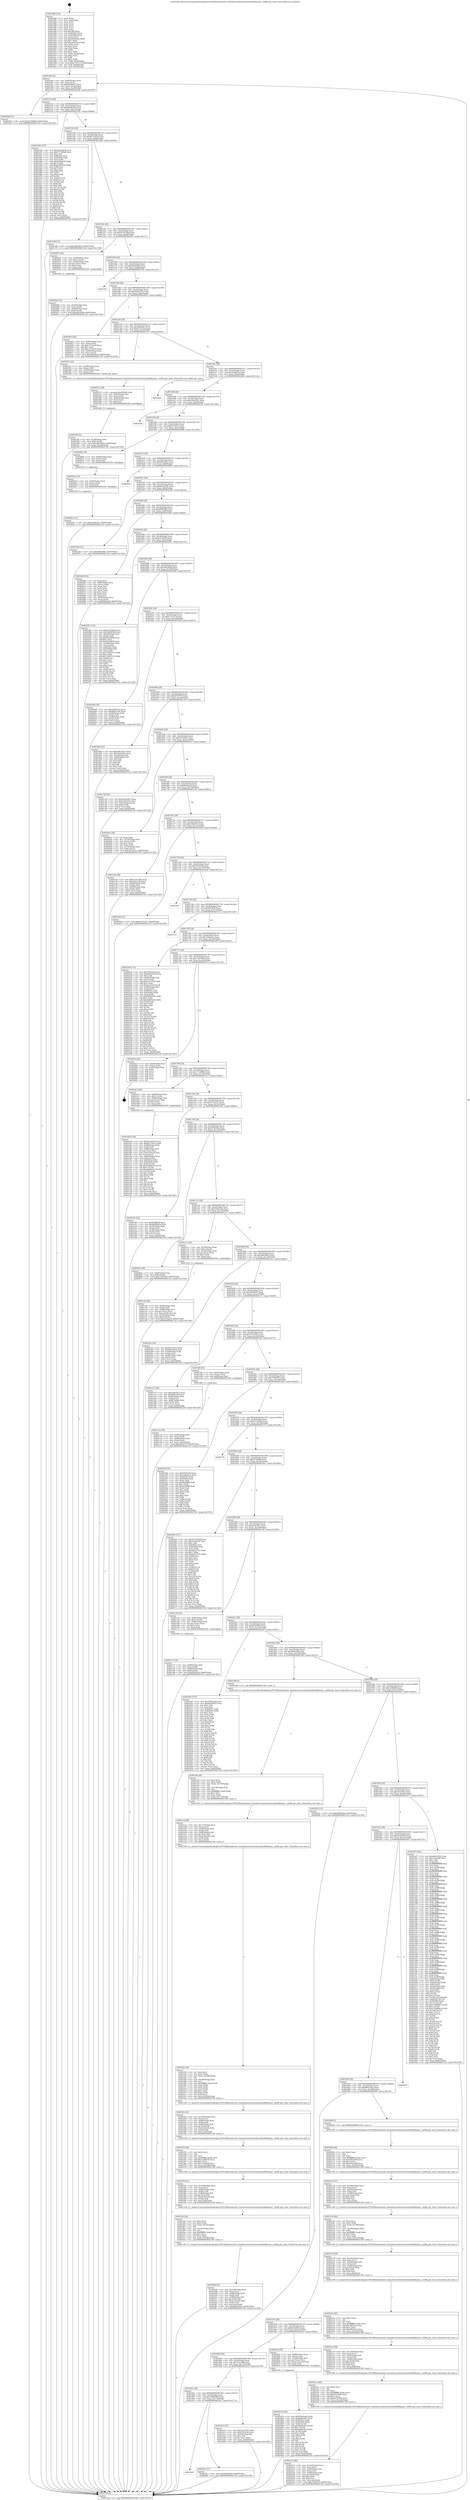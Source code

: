 digraph "0x401480" {
  label = "0x401480 (/mnt/c/Users/mathe/Desktop/tcc/POCII/binaries/extr_linuxdriversnetwirelessathath9kmain.c_ath9k_get_stats_Final-ollvm.out::main(0))"
  labelloc = "t"
  node[shape=record]

  Entry [label="",width=0.3,height=0.3,shape=circle,fillcolor=black,style=filled]
  "0x4014f4" [label="{
     0x4014f4 [32]\l
     | [instrs]\l
     &nbsp;&nbsp;0x4014f4 \<+6\>: mov -0xb0(%rbp),%eax\l
     &nbsp;&nbsp;0x4014fa \<+2\>: mov %eax,%ecx\l
     &nbsp;&nbsp;0x4014fc \<+6\>: sub $0x84d9a407,%ecx\l
     &nbsp;&nbsp;0x401502 \<+6\>: mov %eax,-0xc4(%rbp)\l
     &nbsp;&nbsp;0x401508 \<+6\>: mov %ecx,-0xc8(%rbp)\l
     &nbsp;&nbsp;0x40150e \<+6\>: je 00000000004024df \<main+0x105f\>\l
  }"]
  "0x4024df" [label="{
     0x4024df [15]\l
     | [instrs]\l
     &nbsp;&nbsp;0x4024df \<+10\>: movl $0x427f49d8,-0xb0(%rbp)\l
     &nbsp;&nbsp;0x4024e9 \<+5\>: jmp 00000000004027a0 \<main+0x1320\>\l
  }"]
  "0x401514" [label="{
     0x401514 [28]\l
     | [instrs]\l
     &nbsp;&nbsp;0x401514 \<+5\>: jmp 0000000000401519 \<main+0x99\>\l
     &nbsp;&nbsp;0x401519 \<+6\>: mov -0xc4(%rbp),%eax\l
     &nbsp;&nbsp;0x40151f \<+5\>: sub $0x8a00ba3d,%eax\l
     &nbsp;&nbsp;0x401524 \<+6\>: mov %eax,-0xcc(%rbp)\l
     &nbsp;&nbsp;0x40152a \<+6\>: je 0000000000401d30 \<main+0x8b0\>\l
  }"]
  Exit [label="",width=0.3,height=0.3,shape=circle,fillcolor=black,style=filled,peripheries=2]
  "0x401d30" [label="{
     0x401d30 [147]\l
     | [instrs]\l
     &nbsp;&nbsp;0x401d30 \<+5\>: mov $0x622a6478,%eax\l
     &nbsp;&nbsp;0x401d35 \<+5\>: mov $0x17118806,%ecx\l
     &nbsp;&nbsp;0x401d3a \<+2\>: mov $0x1,%dl\l
     &nbsp;&nbsp;0x401d3c \<+7\>: mov 0x40505c,%esi\l
     &nbsp;&nbsp;0x401d43 \<+7\>: mov 0x405060,%edi\l
     &nbsp;&nbsp;0x401d4a \<+3\>: mov %esi,%r8d\l
     &nbsp;&nbsp;0x401d4d \<+7\>: sub $0xd296e929,%r8d\l
     &nbsp;&nbsp;0x401d54 \<+4\>: sub $0x1,%r8d\l
     &nbsp;&nbsp;0x401d58 \<+7\>: add $0xd296e929,%r8d\l
     &nbsp;&nbsp;0x401d5f \<+4\>: imul %r8d,%esi\l
     &nbsp;&nbsp;0x401d63 \<+3\>: and $0x1,%esi\l
     &nbsp;&nbsp;0x401d66 \<+3\>: cmp $0x0,%esi\l
     &nbsp;&nbsp;0x401d69 \<+4\>: sete %r9b\l
     &nbsp;&nbsp;0x401d6d \<+3\>: cmp $0xa,%edi\l
     &nbsp;&nbsp;0x401d70 \<+4\>: setl %r10b\l
     &nbsp;&nbsp;0x401d74 \<+3\>: mov %r9b,%r11b\l
     &nbsp;&nbsp;0x401d77 \<+4\>: xor $0xff,%r11b\l
     &nbsp;&nbsp;0x401d7b \<+3\>: mov %r10b,%bl\l
     &nbsp;&nbsp;0x401d7e \<+3\>: xor $0xff,%bl\l
     &nbsp;&nbsp;0x401d81 \<+3\>: xor $0x0,%dl\l
     &nbsp;&nbsp;0x401d84 \<+3\>: mov %r11b,%r14b\l
     &nbsp;&nbsp;0x401d87 \<+4\>: and $0x0,%r14b\l
     &nbsp;&nbsp;0x401d8b \<+3\>: and %dl,%r9b\l
     &nbsp;&nbsp;0x401d8e \<+3\>: mov %bl,%r15b\l
     &nbsp;&nbsp;0x401d91 \<+4\>: and $0x0,%r15b\l
     &nbsp;&nbsp;0x401d95 \<+3\>: and %dl,%r10b\l
     &nbsp;&nbsp;0x401d98 \<+3\>: or %r9b,%r14b\l
     &nbsp;&nbsp;0x401d9b \<+3\>: or %r10b,%r15b\l
     &nbsp;&nbsp;0x401d9e \<+3\>: xor %r15b,%r14b\l
     &nbsp;&nbsp;0x401da1 \<+3\>: or %bl,%r11b\l
     &nbsp;&nbsp;0x401da4 \<+4\>: xor $0xff,%r11b\l
     &nbsp;&nbsp;0x401da8 \<+3\>: or $0x0,%dl\l
     &nbsp;&nbsp;0x401dab \<+3\>: and %dl,%r11b\l
     &nbsp;&nbsp;0x401dae \<+3\>: or %r11b,%r14b\l
     &nbsp;&nbsp;0x401db1 \<+4\>: test $0x1,%r14b\l
     &nbsp;&nbsp;0x401db5 \<+3\>: cmovne %ecx,%eax\l
     &nbsp;&nbsp;0x401db8 \<+6\>: mov %eax,-0xb0(%rbp)\l
     &nbsp;&nbsp;0x401dbe \<+5\>: jmp 00000000004027a0 \<main+0x1320\>\l
  }"]
  "0x401530" [label="{
     0x401530 [28]\l
     | [instrs]\l
     &nbsp;&nbsp;0x401530 \<+5\>: jmp 0000000000401535 \<main+0xb5\>\l
     &nbsp;&nbsp;0x401535 \<+6\>: mov -0xc4(%rbp),%eax\l
     &nbsp;&nbsp;0x40153b \<+5\>: sub $0x8a7c3d1b,%eax\l
     &nbsp;&nbsp;0x401540 \<+6\>: mov %eax,-0xd0(%rbp)\l
     &nbsp;&nbsp;0x401546 \<+6\>: je 0000000000401e66 \<main+0x9e6\>\l
  }"]
  "0x40262c" [label="{
     0x40262c [15]\l
     | [instrs]\l
     &nbsp;&nbsp;0x40262c \<+10\>: movl $0x2058cd3c,-0xb0(%rbp)\l
     &nbsp;&nbsp;0x402636 \<+5\>: jmp 00000000004027a0 \<main+0x1320\>\l
  }"]
  "0x401e66" [label="{
     0x401e66 [15]\l
     | [instrs]\l
     &nbsp;&nbsp;0x401e66 \<+10\>: movl $0x340c06c9,-0xb0(%rbp)\l
     &nbsp;&nbsp;0x401e70 \<+5\>: jmp 00000000004027a0 \<main+0x1320\>\l
  }"]
  "0x40154c" [label="{
     0x40154c [28]\l
     | [instrs]\l
     &nbsp;&nbsp;0x40154c \<+5\>: jmp 0000000000401551 \<main+0xd1\>\l
     &nbsp;&nbsp;0x401551 \<+6\>: mov -0xc4(%rbp),%eax\l
     &nbsp;&nbsp;0x401557 \<+5\>: sub $0x9110128b,%eax\l
     &nbsp;&nbsp;0x40155c \<+6\>: mov %eax,-0xd4(%rbp)\l
     &nbsp;&nbsp;0x401562 \<+6\>: je 0000000000402097 \<main+0xc17\>\l
  }"]
  "0x40261d" [label="{
     0x40261d [15]\l
     | [instrs]\l
     &nbsp;&nbsp;0x40261d \<+4\>: mov -0x50(%rbp),%rax\l
     &nbsp;&nbsp;0x402621 \<+3\>: mov (%rax),%rax\l
     &nbsp;&nbsp;0x402624 \<+3\>: mov %rax,%rdi\l
     &nbsp;&nbsp;0x402627 \<+5\>: call 0000000000401030 \<free@plt\>\l
     | [calls]\l
     &nbsp;&nbsp;0x401030 \{1\} (unknown)\l
  }"]
  "0x402097" [label="{
     0x402097 [29]\l
     | [instrs]\l
     &nbsp;&nbsp;0x402097 \<+4\>: mov -0x58(%rbp),%rax\l
     &nbsp;&nbsp;0x40209b \<+6\>: movl $0x1,(%rax)\l
     &nbsp;&nbsp;0x4020a1 \<+4\>: mov -0x58(%rbp),%rax\l
     &nbsp;&nbsp;0x4020a5 \<+3\>: movslq (%rax),%rax\l
     &nbsp;&nbsp;0x4020a8 \<+4\>: shl $0x4,%rax\l
     &nbsp;&nbsp;0x4020ac \<+3\>: mov %rax,%rdi\l
     &nbsp;&nbsp;0x4020af \<+5\>: call 0000000000401050 \<malloc@plt\>\l
     | [calls]\l
     &nbsp;&nbsp;0x401050 \{1\} (unknown)\l
  }"]
  "0x401568" [label="{
     0x401568 [28]\l
     | [instrs]\l
     &nbsp;&nbsp;0x401568 \<+5\>: jmp 000000000040156d \<main+0xed\>\l
     &nbsp;&nbsp;0x40156d \<+6\>: mov -0xc4(%rbp),%eax\l
     &nbsp;&nbsp;0x401573 \<+5\>: sub $0x930c6a4d,%eax\l
     &nbsp;&nbsp;0x401578 \<+6\>: mov %eax,-0xd8(%rbp)\l
     &nbsp;&nbsp;0x40157e \<+6\>: je 000000000040274f \<main+0x12cf\>\l
  }"]
  "0x4019c8" [label="{
     0x4019c8\l
  }", style=dashed]
  "0x40274f" [label="{
     0x40274f\l
  }", style=dashed]
  "0x401584" [label="{
     0x401584 [28]\l
     | [instrs]\l
     &nbsp;&nbsp;0x401584 \<+5\>: jmp 0000000000401589 \<main+0x109\>\l
     &nbsp;&nbsp;0x401589 \<+6\>: mov -0xc4(%rbp),%eax\l
     &nbsp;&nbsp;0x40158f \<+5\>: sub $0x94a81623,%eax\l
     &nbsp;&nbsp;0x401594 \<+6\>: mov %eax,-0xdc(%rbp)\l
     &nbsp;&nbsp;0x40159a \<+6\>: je 0000000000402003 \<main+0xb83\>\l
  }"]
  "0x4025fc" [label="{
     0x4025fc [15]\l
     | [instrs]\l
     &nbsp;&nbsp;0x4025fc \<+10\>: movl $0x2bbe0824,-0xb0(%rbp)\l
     &nbsp;&nbsp;0x402606 \<+5\>: jmp 00000000004027a0 \<main+0x1320\>\l
  }"]
  "0x402003" [label="{
     0x402003 [42]\l
     | [instrs]\l
     &nbsp;&nbsp;0x402003 \<+4\>: mov -0x60(%rbp),%rax\l
     &nbsp;&nbsp;0x402007 \<+2\>: mov (%rax),%ecx\l
     &nbsp;&nbsp;0x402009 \<+6\>: sub $0xc715dc44,%ecx\l
     &nbsp;&nbsp;0x40200f \<+3\>: add $0x1,%ecx\l
     &nbsp;&nbsp;0x402012 \<+6\>: add $0xc715dc44,%ecx\l
     &nbsp;&nbsp;0x402018 \<+4\>: mov -0x60(%rbp),%rax\l
     &nbsp;&nbsp;0x40201c \<+2\>: mov %ecx,(%rax)\l
     &nbsp;&nbsp;0x40201e \<+10\>: movl $0x340c06c9,-0xb0(%rbp)\l
     &nbsp;&nbsp;0x402028 \<+5\>: jmp 00000000004027a0 \<main+0x1320\>\l
  }"]
  "0x4015a0" [label="{
     0x4015a0 [28]\l
     | [instrs]\l
     &nbsp;&nbsp;0x4015a0 \<+5\>: jmp 00000000004015a5 \<main+0x125\>\l
     &nbsp;&nbsp;0x4015a5 \<+6\>: mov -0xc4(%rbp),%eax\l
     &nbsp;&nbsp;0x4015ab \<+5\>: sub $0xa40503ce,%eax\l
     &nbsp;&nbsp;0x4015b0 \<+6\>: mov %eax,-0xe0(%rbp)\l
     &nbsp;&nbsp;0x4015b6 \<+6\>: je 000000000040235c \<main+0xedc\>\l
  }"]
  "0x40247b" [label="{
     0x40247b [100]\l
     | [instrs]\l
     &nbsp;&nbsp;0x40247b \<+5\>: mov $0x930c6a4d,%edx\l
     &nbsp;&nbsp;0x402480 \<+5\>: mov $0x84d9a407,%esi\l
     &nbsp;&nbsp;0x402485 \<+8\>: mov 0x40505c,%r8d\l
     &nbsp;&nbsp;0x40248d \<+8\>: mov 0x405060,%r9d\l
     &nbsp;&nbsp;0x402495 \<+3\>: mov %r8d,%r10d\l
     &nbsp;&nbsp;0x402498 \<+7\>: add $0x4b4fec6a,%r10d\l
     &nbsp;&nbsp;0x40249f \<+4\>: sub $0x1,%r10d\l
     &nbsp;&nbsp;0x4024a3 \<+7\>: sub $0x4b4fec6a,%r10d\l
     &nbsp;&nbsp;0x4024aa \<+4\>: imul %r10d,%r8d\l
     &nbsp;&nbsp;0x4024ae \<+4\>: and $0x1,%r8d\l
     &nbsp;&nbsp;0x4024b2 \<+4\>: cmp $0x0,%r8d\l
     &nbsp;&nbsp;0x4024b6 \<+4\>: sete %r11b\l
     &nbsp;&nbsp;0x4024ba \<+4\>: cmp $0xa,%r9d\l
     &nbsp;&nbsp;0x4024be \<+3\>: setl %bl\l
     &nbsp;&nbsp;0x4024c1 \<+3\>: mov %r11b,%r14b\l
     &nbsp;&nbsp;0x4024c4 \<+3\>: and %bl,%r14b\l
     &nbsp;&nbsp;0x4024c7 \<+3\>: xor %bl,%r11b\l
     &nbsp;&nbsp;0x4024ca \<+3\>: or %r11b,%r14b\l
     &nbsp;&nbsp;0x4024cd \<+4\>: test $0x1,%r14b\l
     &nbsp;&nbsp;0x4024d1 \<+3\>: cmovne %esi,%edx\l
     &nbsp;&nbsp;0x4024d4 \<+6\>: mov %edx,-0xb0(%rbp)\l
     &nbsp;&nbsp;0x4024da \<+5\>: jmp 00000000004027a0 \<main+0x1320\>\l
  }"]
  "0x40235c" [label="{
     0x40235c [22]\l
     | [instrs]\l
     &nbsp;&nbsp;0x40235c \<+7\>: mov -0x88(%rbp),%rax\l
     &nbsp;&nbsp;0x402363 \<+3\>: mov (%rax),%rdi\l
     &nbsp;&nbsp;0x402366 \<+4\>: mov -0x50(%rbp),%rax\l
     &nbsp;&nbsp;0x40236a \<+3\>: mov (%rax),%rsi\l
     &nbsp;&nbsp;0x40236d \<+5\>: call 0000000000401410 \<ath9k_get_stats\>\l
     | [calls]\l
     &nbsp;&nbsp;0x401410 \{1\} (/mnt/c/Users/mathe/Desktop/tcc/POCII/binaries/extr_linuxdriversnetwirelessathath9kmain.c_ath9k_get_stats_Final-ollvm.out::ath9k_get_stats)\l
  }"]
  "0x4015bc" [label="{
     0x4015bc [28]\l
     | [instrs]\l
     &nbsp;&nbsp;0x4015bc \<+5\>: jmp 00000000004015c1 \<main+0x141\>\l
     &nbsp;&nbsp;0x4015c1 \<+6\>: mov -0xc4(%rbp),%eax\l
     &nbsp;&nbsp;0x4015c7 \<+5\>: sub $0xae44bc5a,%eax\l
     &nbsp;&nbsp;0x4015cc \<+6\>: mov %eax,-0xe4(%rbp)\l
     &nbsp;&nbsp;0x4015d2 \<+6\>: je 000000000040264a \<main+0x11ca\>\l
  }"]
  "0x40238f" [label="{
     0x40238f [31]\l
     | [instrs]\l
     &nbsp;&nbsp;0x40238f \<+4\>: mov -0x38(%rbp),%rdi\l
     &nbsp;&nbsp;0x402393 \<+6\>: movl $0x0,(%rdi)\l
     &nbsp;&nbsp;0x402399 \<+10\>: movl $0x2bbe0824,-0xb0(%rbp)\l
     &nbsp;&nbsp;0x4023a3 \<+6\>: mov %eax,-0x1a8(%rbp)\l
     &nbsp;&nbsp;0x4023a9 \<+5\>: jmp 00000000004027a0 \<main+0x1320\>\l
  }"]
  "0x40264a" [label="{
     0x40264a\l
  }", style=dashed]
  "0x4015d8" [label="{
     0x4015d8 [28]\l
     | [instrs]\l
     &nbsp;&nbsp;0x4015d8 \<+5\>: jmp 00000000004015dd \<main+0x15d\>\l
     &nbsp;&nbsp;0x4015dd \<+6\>: mov -0xc4(%rbp),%eax\l
     &nbsp;&nbsp;0x4015e3 \<+5\>: sub $0xb56a45b1,%eax\l
     &nbsp;&nbsp;0x4015e8 \<+6\>: mov %eax,-0xe8(%rbp)\l
     &nbsp;&nbsp;0x4015ee \<+6\>: je 000000000040263b \<main+0x11bb\>\l
  }"]
  "0x402372" [label="{
     0x402372 [29]\l
     | [instrs]\l
     &nbsp;&nbsp;0x402372 \<+10\>: movabs $0x4030b6,%rdi\l
     &nbsp;&nbsp;0x40237c \<+4\>: mov -0x40(%rbp),%rsi\l
     &nbsp;&nbsp;0x402380 \<+2\>: mov %eax,(%rsi)\l
     &nbsp;&nbsp;0x402382 \<+4\>: mov -0x40(%rbp),%rsi\l
     &nbsp;&nbsp;0x402386 \<+2\>: mov (%rsi),%esi\l
     &nbsp;&nbsp;0x402388 \<+2\>: mov $0x0,%al\l
     &nbsp;&nbsp;0x40238a \<+5\>: call 0000000000401040 \<printf@plt\>\l
     | [calls]\l
     &nbsp;&nbsp;0x401040 \{1\} (unknown)\l
  }"]
  "0x40263b" [label="{
     0x40263b\l
  }", style=dashed]
  "0x4015f4" [label="{
     0x4015f4 [28]\l
     | [instrs]\l
     &nbsp;&nbsp;0x4015f4 \<+5\>: jmp 00000000004015f9 \<main+0x179\>\l
     &nbsp;&nbsp;0x4015f9 \<+6\>: mov -0xc4(%rbp),%eax\l
     &nbsp;&nbsp;0x4015ff \<+5\>: sub $0xbb17b3cc,%eax\l
     &nbsp;&nbsp;0x401604 \<+6\>: mov %eax,-0xec(%rbp)\l
     &nbsp;&nbsp;0x40160a \<+6\>: je 000000000040260b \<main+0x118b\>\l
  }"]
  "0x402214" [label="{
     0x402214 [48]\l
     | [instrs]\l
     &nbsp;&nbsp;0x402214 \<+6\>: mov -0x1a4(%rbp),%ecx\l
     &nbsp;&nbsp;0x40221a \<+3\>: imul %eax,%ecx\l
     &nbsp;&nbsp;0x40221d \<+4\>: mov -0x50(%rbp),%rsi\l
     &nbsp;&nbsp;0x402221 \<+3\>: mov (%rsi),%rsi\l
     &nbsp;&nbsp;0x402224 \<+4\>: mov -0x48(%rbp),%rdi\l
     &nbsp;&nbsp;0x402228 \<+3\>: movslq (%rdi),%rdi\l
     &nbsp;&nbsp;0x40222b \<+4\>: shl $0x4,%rdi\l
     &nbsp;&nbsp;0x40222f \<+3\>: add %rdi,%rsi\l
     &nbsp;&nbsp;0x402232 \<+3\>: mov %ecx,0xc(%rsi)\l
     &nbsp;&nbsp;0x402235 \<+10\>: movl $0x376fad74,-0xb0(%rbp)\l
     &nbsp;&nbsp;0x40223f \<+5\>: jmp 00000000004027a0 \<main+0x1320\>\l
  }"]
  "0x40260b" [label="{
     0x40260b [18]\l
     | [instrs]\l
     &nbsp;&nbsp;0x40260b \<+7\>: mov -0x88(%rbp),%rax\l
     &nbsp;&nbsp;0x402612 \<+3\>: mov (%rax),%rax\l
     &nbsp;&nbsp;0x402615 \<+3\>: mov %rax,%rdi\l
     &nbsp;&nbsp;0x402618 \<+5\>: call 0000000000401030 \<free@plt\>\l
     | [calls]\l
     &nbsp;&nbsp;0x401030 \{1\} (unknown)\l
  }"]
  "0x401610" [label="{
     0x401610 [28]\l
     | [instrs]\l
     &nbsp;&nbsp;0x401610 \<+5\>: jmp 0000000000401615 \<main+0x195\>\l
     &nbsp;&nbsp;0x401615 \<+6\>: mov -0xc4(%rbp),%eax\l
     &nbsp;&nbsp;0x40161b \<+5\>: sub $0xbd9cc622,%eax\l
     &nbsp;&nbsp;0x401620 \<+6\>: mov %eax,-0xf0(%rbp)\l
     &nbsp;&nbsp;0x401626 \<+6\>: je 0000000000402692 \<main+0x1212\>\l
  }"]
  "0x4021ec" [label="{
     0x4021ec [40]\l
     | [instrs]\l
     &nbsp;&nbsp;0x4021ec \<+5\>: mov $0x2,%ecx\l
     &nbsp;&nbsp;0x4021f1 \<+1\>: cltd\l
     &nbsp;&nbsp;0x4021f2 \<+2\>: idiv %ecx\l
     &nbsp;&nbsp;0x4021f4 \<+6\>: imul $0xfffffffe,%edx,%ecx\l
     &nbsp;&nbsp;0x4021fa \<+6\>: sub $0x4f153946,%ecx\l
     &nbsp;&nbsp;0x402200 \<+3\>: add $0x1,%ecx\l
     &nbsp;&nbsp;0x402203 \<+6\>: add $0x4f153946,%ecx\l
     &nbsp;&nbsp;0x402209 \<+6\>: mov %ecx,-0x1a4(%rbp)\l
     &nbsp;&nbsp;0x40220f \<+5\>: call 0000000000401160 \<next_i\>\l
     | [calls]\l
     &nbsp;&nbsp;0x401160 \{1\} (/mnt/c/Users/mathe/Desktop/tcc/POCII/binaries/extr_linuxdriversnetwirelessathath9kmain.c_ath9k_get_stats_Final-ollvm.out::next_i)\l
  }"]
  "0x402692" [label="{
     0x402692\l
  }", style=dashed]
  "0x40162c" [label="{
     0x40162c [28]\l
     | [instrs]\l
     &nbsp;&nbsp;0x40162c \<+5\>: jmp 0000000000401631 \<main+0x1b1\>\l
     &nbsp;&nbsp;0x401631 \<+6\>: mov -0xc4(%rbp),%eax\l
     &nbsp;&nbsp;0x401637 \<+5\>: sub $0xddd1b359,%eax\l
     &nbsp;&nbsp;0x40163c \<+6\>: mov %eax,-0xf4(%rbp)\l
     &nbsp;&nbsp;0x401642 \<+6\>: je 000000000040234d \<main+0xecd\>\l
  }"]
  "0x4021c6" [label="{
     0x4021c6 [38]\l
     | [instrs]\l
     &nbsp;&nbsp;0x4021c6 \<+6\>: mov -0x1a0(%rbp),%ecx\l
     &nbsp;&nbsp;0x4021cc \<+3\>: imul %eax,%ecx\l
     &nbsp;&nbsp;0x4021cf \<+4\>: mov -0x50(%rbp),%rsi\l
     &nbsp;&nbsp;0x4021d3 \<+3\>: mov (%rsi),%rsi\l
     &nbsp;&nbsp;0x4021d6 \<+4\>: mov -0x48(%rbp),%rdi\l
     &nbsp;&nbsp;0x4021da \<+3\>: movslq (%rdi),%rdi\l
     &nbsp;&nbsp;0x4021dd \<+4\>: shl $0x4,%rdi\l
     &nbsp;&nbsp;0x4021e1 \<+3\>: add %rdi,%rsi\l
     &nbsp;&nbsp;0x4021e4 \<+3\>: mov %ecx,0x8(%rsi)\l
     &nbsp;&nbsp;0x4021e7 \<+5\>: call 0000000000401160 \<next_i\>\l
     | [calls]\l
     &nbsp;&nbsp;0x401160 \{1\} (/mnt/c/Users/mathe/Desktop/tcc/POCII/binaries/extr_linuxdriversnetwirelessathath9kmain.c_ath9k_get_stats_Final-ollvm.out::next_i)\l
  }"]
  "0x40234d" [label="{
     0x40234d [15]\l
     | [instrs]\l
     &nbsp;&nbsp;0x40234d \<+10\>: movl $0xe68c0e9d,-0xb0(%rbp)\l
     &nbsp;&nbsp;0x402357 \<+5\>: jmp 00000000004027a0 \<main+0x1320\>\l
  }"]
  "0x401648" [label="{
     0x401648 [28]\l
     | [instrs]\l
     &nbsp;&nbsp;0x401648 \<+5\>: jmp 000000000040164d \<main+0x1cd\>\l
     &nbsp;&nbsp;0x40164d \<+6\>: mov -0xc4(%rbp),%eax\l
     &nbsp;&nbsp;0x401653 \<+5\>: sub $0xdf9024b9,%eax\l
     &nbsp;&nbsp;0x401658 \<+6\>: mov %eax,-0xf8(%rbp)\l
     &nbsp;&nbsp;0x40165e \<+6\>: je 000000000040206d \<main+0xbed\>\l
  }"]
  "0x40219e" [label="{
     0x40219e [40]\l
     | [instrs]\l
     &nbsp;&nbsp;0x40219e \<+5\>: mov $0x2,%ecx\l
     &nbsp;&nbsp;0x4021a3 \<+1\>: cltd\l
     &nbsp;&nbsp;0x4021a4 \<+2\>: idiv %ecx\l
     &nbsp;&nbsp;0x4021a6 \<+6\>: imul $0xfffffffe,%edx,%ecx\l
     &nbsp;&nbsp;0x4021ac \<+6\>: sub $0xc8924cfc,%ecx\l
     &nbsp;&nbsp;0x4021b2 \<+3\>: add $0x1,%ecx\l
     &nbsp;&nbsp;0x4021b5 \<+6\>: add $0xc8924cfc,%ecx\l
     &nbsp;&nbsp;0x4021bb \<+6\>: mov %ecx,-0x1a0(%rbp)\l
     &nbsp;&nbsp;0x4021c1 \<+5\>: call 0000000000401160 \<next_i\>\l
     | [calls]\l
     &nbsp;&nbsp;0x401160 \{1\} (/mnt/c/Users/mathe/Desktop/tcc/POCII/binaries/extr_linuxdriversnetwirelessathath9kmain.c_ath9k_get_stats_Final-ollvm.out::next_i)\l
  }"]
  "0x40206d" [label="{
     0x40206d [42]\l
     | [instrs]\l
     &nbsp;&nbsp;0x40206d \<+2\>: xor %eax,%eax\l
     &nbsp;&nbsp;0x40206f \<+4\>: mov -0x80(%rbp),%rcx\l
     &nbsp;&nbsp;0x402073 \<+2\>: mov (%rcx),%edx\l
     &nbsp;&nbsp;0x402075 \<+2\>: mov %eax,%esi\l
     &nbsp;&nbsp;0x402077 \<+2\>: sub %edx,%esi\l
     &nbsp;&nbsp;0x402079 \<+2\>: mov %eax,%edx\l
     &nbsp;&nbsp;0x40207b \<+3\>: sub $0x1,%edx\l
     &nbsp;&nbsp;0x40207e \<+2\>: add %edx,%esi\l
     &nbsp;&nbsp;0x402080 \<+2\>: sub %esi,%eax\l
     &nbsp;&nbsp;0x402082 \<+4\>: mov -0x80(%rbp),%rcx\l
     &nbsp;&nbsp;0x402086 \<+2\>: mov %eax,(%rcx)\l
     &nbsp;&nbsp;0x402088 \<+10\>: movl $0xf049eacb,-0xb0(%rbp)\l
     &nbsp;&nbsp;0x402092 \<+5\>: jmp 00000000004027a0 \<main+0x1320\>\l
  }"]
  "0x401664" [label="{
     0x401664 [28]\l
     | [instrs]\l
     &nbsp;&nbsp;0x401664 \<+5\>: jmp 0000000000401669 \<main+0x1e9\>\l
     &nbsp;&nbsp;0x401669 \<+6\>: mov -0xc4(%rbp),%eax\l
     &nbsp;&nbsp;0x40166f \<+5\>: sub $0xe414e2f4,%eax\l
     &nbsp;&nbsp;0x401674 \<+6\>: mov %eax,-0xfc(%rbp)\l
     &nbsp;&nbsp;0x40167a \<+6\>: je 0000000000402581 \<main+0x1101\>\l
  }"]
  "0x402178" [label="{
     0x402178 [38]\l
     | [instrs]\l
     &nbsp;&nbsp;0x402178 \<+6\>: mov -0x19c(%rbp),%ecx\l
     &nbsp;&nbsp;0x40217e \<+3\>: imul %eax,%ecx\l
     &nbsp;&nbsp;0x402181 \<+4\>: mov -0x50(%rbp),%rsi\l
     &nbsp;&nbsp;0x402185 \<+3\>: mov (%rsi),%rsi\l
     &nbsp;&nbsp;0x402188 \<+4\>: mov -0x48(%rbp),%rdi\l
     &nbsp;&nbsp;0x40218c \<+3\>: movslq (%rdi),%rdi\l
     &nbsp;&nbsp;0x40218f \<+4\>: shl $0x4,%rdi\l
     &nbsp;&nbsp;0x402193 \<+3\>: add %rdi,%rsi\l
     &nbsp;&nbsp;0x402196 \<+3\>: mov %ecx,0x4(%rsi)\l
     &nbsp;&nbsp;0x402199 \<+5\>: call 0000000000401160 \<next_i\>\l
     | [calls]\l
     &nbsp;&nbsp;0x401160 \{1\} (/mnt/c/Users/mathe/Desktop/tcc/POCII/binaries/extr_linuxdriversnetwirelessathath9kmain.c_ath9k_get_stats_Final-ollvm.out::next_i)\l
  }"]
  "0x402581" [label="{
     0x402581 [123]\l
     | [instrs]\l
     &nbsp;&nbsp;0x402581 \<+5\>: mov $0x41522b2d,%eax\l
     &nbsp;&nbsp;0x402586 \<+5\>: mov $0x7d964306,%ecx\l
     &nbsp;&nbsp;0x40258b \<+4\>: mov -0x38(%rbp),%rdx\l
     &nbsp;&nbsp;0x40258f \<+2\>: mov (%rdx),%esi\l
     &nbsp;&nbsp;0x402591 \<+6\>: sub $0x9a52d696,%esi\l
     &nbsp;&nbsp;0x402597 \<+3\>: add $0x1,%esi\l
     &nbsp;&nbsp;0x40259a \<+6\>: add $0x9a52d696,%esi\l
     &nbsp;&nbsp;0x4025a0 \<+4\>: mov -0x38(%rbp),%rdx\l
     &nbsp;&nbsp;0x4025a4 \<+2\>: mov %esi,(%rdx)\l
     &nbsp;&nbsp;0x4025a6 \<+7\>: mov 0x40505c,%esi\l
     &nbsp;&nbsp;0x4025ad \<+7\>: mov 0x405060,%edi\l
     &nbsp;&nbsp;0x4025b4 \<+3\>: mov %esi,%r8d\l
     &nbsp;&nbsp;0x4025b7 \<+7\>: sub $0x72493118,%r8d\l
     &nbsp;&nbsp;0x4025be \<+4\>: sub $0x1,%r8d\l
     &nbsp;&nbsp;0x4025c2 \<+7\>: add $0x72493118,%r8d\l
     &nbsp;&nbsp;0x4025c9 \<+4\>: imul %r8d,%esi\l
     &nbsp;&nbsp;0x4025cd \<+3\>: and $0x1,%esi\l
     &nbsp;&nbsp;0x4025d0 \<+3\>: cmp $0x0,%esi\l
     &nbsp;&nbsp;0x4025d3 \<+4\>: sete %r9b\l
     &nbsp;&nbsp;0x4025d7 \<+3\>: cmp $0xa,%edi\l
     &nbsp;&nbsp;0x4025da \<+4\>: setl %r10b\l
     &nbsp;&nbsp;0x4025de \<+3\>: mov %r9b,%r11b\l
     &nbsp;&nbsp;0x4025e1 \<+3\>: and %r10b,%r11b\l
     &nbsp;&nbsp;0x4025e4 \<+3\>: xor %r10b,%r9b\l
     &nbsp;&nbsp;0x4025e7 \<+3\>: or %r9b,%r11b\l
     &nbsp;&nbsp;0x4025ea \<+4\>: test $0x1,%r11b\l
     &nbsp;&nbsp;0x4025ee \<+3\>: cmovne %ecx,%eax\l
     &nbsp;&nbsp;0x4025f1 \<+6\>: mov %eax,-0xb0(%rbp)\l
     &nbsp;&nbsp;0x4025f7 \<+5\>: jmp 00000000004027a0 \<main+0x1320\>\l
  }"]
  "0x401680" [label="{
     0x401680 [28]\l
     | [instrs]\l
     &nbsp;&nbsp;0x401680 \<+5\>: jmp 0000000000401685 \<main+0x205\>\l
     &nbsp;&nbsp;0x401685 \<+6\>: mov -0xc4(%rbp),%eax\l
     &nbsp;&nbsp;0x40168b \<+5\>: sub $0xe68c0e9d,%eax\l
     &nbsp;&nbsp;0x401690 \<+6\>: mov %eax,-0x100(%rbp)\l
     &nbsp;&nbsp;0x401696 \<+6\>: je 00000000004020d4 \<main+0xc54\>\l
  }"]
  "0x40214a" [label="{
     0x40214a [46]\l
     | [instrs]\l
     &nbsp;&nbsp;0x40214a \<+2\>: xor %ecx,%ecx\l
     &nbsp;&nbsp;0x40214c \<+5\>: mov $0x2,%edx\l
     &nbsp;&nbsp;0x402151 \<+6\>: mov %edx,-0x198(%rbp)\l
     &nbsp;&nbsp;0x402157 \<+1\>: cltd\l
     &nbsp;&nbsp;0x402158 \<+7\>: mov -0x198(%rbp),%r8d\l
     &nbsp;&nbsp;0x40215f \<+3\>: idiv %r8d\l
     &nbsp;&nbsp;0x402162 \<+6\>: imul $0xfffffffe,%edx,%edx\l
     &nbsp;&nbsp;0x402168 \<+3\>: sub $0x1,%ecx\l
     &nbsp;&nbsp;0x40216b \<+2\>: sub %ecx,%edx\l
     &nbsp;&nbsp;0x40216d \<+6\>: mov %edx,-0x19c(%rbp)\l
     &nbsp;&nbsp;0x402173 \<+5\>: call 0000000000401160 \<next_i\>\l
     | [calls]\l
     &nbsp;&nbsp;0x401160 \{1\} (/mnt/c/Users/mathe/Desktop/tcc/POCII/binaries/extr_linuxdriversnetwirelessathath9kmain.c_ath9k_get_stats_Final-ollvm.out::next_i)\l
  }"]
  "0x4020d4" [label="{
     0x4020d4 [36]\l
     | [instrs]\l
     &nbsp;&nbsp;0x4020d4 \<+5\>: mov $0xa40503ce,%eax\l
     &nbsp;&nbsp;0x4020d9 \<+5\>: mov $0x666b7ebe,%ecx\l
     &nbsp;&nbsp;0x4020de \<+4\>: mov -0x48(%rbp),%rdx\l
     &nbsp;&nbsp;0x4020e2 \<+2\>: mov (%rdx),%esi\l
     &nbsp;&nbsp;0x4020e4 \<+4\>: mov -0x58(%rbp),%rdx\l
     &nbsp;&nbsp;0x4020e8 \<+2\>: cmp (%rdx),%esi\l
     &nbsp;&nbsp;0x4020ea \<+3\>: cmovl %ecx,%eax\l
     &nbsp;&nbsp;0x4020ed \<+6\>: mov %eax,-0xb0(%rbp)\l
     &nbsp;&nbsp;0x4020f3 \<+5\>: jmp 00000000004027a0 \<main+0x1320\>\l
  }"]
  "0x40169c" [label="{
     0x40169c [28]\l
     | [instrs]\l
     &nbsp;&nbsp;0x40169c \<+5\>: jmp 00000000004016a1 \<main+0x221\>\l
     &nbsp;&nbsp;0x4016a1 \<+6\>: mov -0xc4(%rbp),%eax\l
     &nbsp;&nbsp;0x4016a7 \<+5\>: sub $0xe73c517f,%eax\l
     &nbsp;&nbsp;0x4016ac \<+6\>: mov %eax,-0x104(%rbp)\l
     &nbsp;&nbsp;0x4016b2 \<+6\>: je 00000000004019d2 \<main+0x552\>\l
  }"]
  "0x402125" [label="{
     0x402125 [37]\l
     | [instrs]\l
     &nbsp;&nbsp;0x402125 \<+6\>: mov -0x194(%rbp),%ecx\l
     &nbsp;&nbsp;0x40212b \<+3\>: imul %eax,%ecx\l
     &nbsp;&nbsp;0x40212e \<+4\>: mov -0x50(%rbp),%rsi\l
     &nbsp;&nbsp;0x402132 \<+3\>: mov (%rsi),%rsi\l
     &nbsp;&nbsp;0x402135 \<+4\>: mov -0x48(%rbp),%rdi\l
     &nbsp;&nbsp;0x402139 \<+3\>: movslq (%rdi),%rdi\l
     &nbsp;&nbsp;0x40213c \<+4\>: shl $0x4,%rdi\l
     &nbsp;&nbsp;0x402140 \<+3\>: add %rdi,%rsi\l
     &nbsp;&nbsp;0x402143 \<+2\>: mov %ecx,(%rsi)\l
     &nbsp;&nbsp;0x402145 \<+5\>: call 0000000000401160 \<next_i\>\l
     | [calls]\l
     &nbsp;&nbsp;0x401160 \{1\} (/mnt/c/Users/mathe/Desktop/tcc/POCII/binaries/extr_linuxdriversnetwirelessathath9kmain.c_ath9k_get_stats_Final-ollvm.out::next_i)\l
  }"]
  "0x4019d2" [label="{
     0x4019d2 [53]\l
     | [instrs]\l
     &nbsp;&nbsp;0x4019d2 \<+5\>: mov $0xbd9cc622,%eax\l
     &nbsp;&nbsp;0x4019d7 \<+5\>: mov $0x5edc042c,%ecx\l
     &nbsp;&nbsp;0x4019dc \<+6\>: mov -0xaa(%rbp),%dl\l
     &nbsp;&nbsp;0x4019e2 \<+7\>: mov -0xa9(%rbp),%sil\l
     &nbsp;&nbsp;0x4019e9 \<+3\>: mov %dl,%dil\l
     &nbsp;&nbsp;0x4019ec \<+3\>: and %sil,%dil\l
     &nbsp;&nbsp;0x4019ef \<+3\>: xor %sil,%dl\l
     &nbsp;&nbsp;0x4019f2 \<+3\>: or %dl,%dil\l
     &nbsp;&nbsp;0x4019f5 \<+4\>: test $0x1,%dil\l
     &nbsp;&nbsp;0x4019f9 \<+3\>: cmovne %ecx,%eax\l
     &nbsp;&nbsp;0x4019fc \<+6\>: mov %eax,-0xb0(%rbp)\l
     &nbsp;&nbsp;0x401a02 \<+5\>: jmp 00000000004027a0 \<main+0x1320\>\l
  }"]
  "0x4016b8" [label="{
     0x4016b8 [28]\l
     | [instrs]\l
     &nbsp;&nbsp;0x4016b8 \<+5\>: jmp 00000000004016bd \<main+0x23d\>\l
     &nbsp;&nbsp;0x4016bd \<+6\>: mov -0xc4(%rbp),%eax\l
     &nbsp;&nbsp;0x4016c3 \<+5\>: sub $0xeb978770,%eax\l
     &nbsp;&nbsp;0x4016c8 \<+6\>: mov %eax,-0x108(%rbp)\l
     &nbsp;&nbsp;0x4016ce \<+6\>: je 0000000000401c36 \<main+0x7b6\>\l
  }"]
  "0x4027a0" [label="{
     0x4027a0 [5]\l
     | [instrs]\l
     &nbsp;&nbsp;0x4027a0 \<+5\>: jmp 00000000004014f4 \<main+0x74\>\l
  }"]
  "0x401480" [label="{
     0x401480 [116]\l
     | [instrs]\l
     &nbsp;&nbsp;0x401480 \<+1\>: push %rbp\l
     &nbsp;&nbsp;0x401481 \<+3\>: mov %rsp,%rbp\l
     &nbsp;&nbsp;0x401484 \<+2\>: push %r15\l
     &nbsp;&nbsp;0x401486 \<+2\>: push %r14\l
     &nbsp;&nbsp;0x401488 \<+2\>: push %r13\l
     &nbsp;&nbsp;0x40148a \<+2\>: push %r12\l
     &nbsp;&nbsp;0x40148c \<+1\>: push %rbx\l
     &nbsp;&nbsp;0x40148d \<+7\>: sub $0x188,%rsp\l
     &nbsp;&nbsp;0x401494 \<+7\>: mov 0x40505c,%eax\l
     &nbsp;&nbsp;0x40149b \<+7\>: mov 0x405060,%ecx\l
     &nbsp;&nbsp;0x4014a2 \<+2\>: mov %eax,%edx\l
     &nbsp;&nbsp;0x4014a4 \<+6\>: sub $0xa2092ae4,%edx\l
     &nbsp;&nbsp;0x4014aa \<+3\>: sub $0x1,%edx\l
     &nbsp;&nbsp;0x4014ad \<+6\>: add $0xa2092ae4,%edx\l
     &nbsp;&nbsp;0x4014b3 \<+3\>: imul %edx,%eax\l
     &nbsp;&nbsp;0x4014b6 \<+3\>: and $0x1,%eax\l
     &nbsp;&nbsp;0x4014b9 \<+3\>: cmp $0x0,%eax\l
     &nbsp;&nbsp;0x4014bc \<+4\>: sete %r8b\l
     &nbsp;&nbsp;0x4014c0 \<+4\>: and $0x1,%r8b\l
     &nbsp;&nbsp;0x4014c4 \<+7\>: mov %r8b,-0xaa(%rbp)\l
     &nbsp;&nbsp;0x4014cb \<+3\>: cmp $0xa,%ecx\l
     &nbsp;&nbsp;0x4014ce \<+4\>: setl %r8b\l
     &nbsp;&nbsp;0x4014d2 \<+4\>: and $0x1,%r8b\l
     &nbsp;&nbsp;0x4014d6 \<+7\>: mov %r8b,-0xa9(%rbp)\l
     &nbsp;&nbsp;0x4014dd \<+10\>: movl $0xe73c517f,-0xb0(%rbp)\l
     &nbsp;&nbsp;0x4014e7 \<+6\>: mov %edi,-0xb4(%rbp)\l
     &nbsp;&nbsp;0x4014ed \<+7\>: mov %rsi,-0xc0(%rbp)\l
  }"]
  "0x4020fd" [label="{
     0x4020fd [40]\l
     | [instrs]\l
     &nbsp;&nbsp;0x4020fd \<+5\>: mov $0x2,%ecx\l
     &nbsp;&nbsp;0x402102 \<+1\>: cltd\l
     &nbsp;&nbsp;0x402103 \<+2\>: idiv %ecx\l
     &nbsp;&nbsp;0x402105 \<+6\>: imul $0xfffffffe,%edx,%ecx\l
     &nbsp;&nbsp;0x40210b \<+6\>: sub $0x3fb5ae88,%ecx\l
     &nbsp;&nbsp;0x402111 \<+3\>: add $0x1,%ecx\l
     &nbsp;&nbsp;0x402114 \<+6\>: add $0x3fb5ae88,%ecx\l
     &nbsp;&nbsp;0x40211a \<+6\>: mov %ecx,-0x194(%rbp)\l
     &nbsp;&nbsp;0x402120 \<+5\>: call 0000000000401160 \<next_i\>\l
     | [calls]\l
     &nbsp;&nbsp;0x401160 \{1\} (/mnt/c/Users/mathe/Desktop/tcc/POCII/binaries/extr_linuxdriversnetwirelessathath9kmain.c_ath9k_get_stats_Final-ollvm.out::next_i)\l
  }"]
  "0x401c36" [label="{
     0x401c36 [30]\l
     | [instrs]\l
     &nbsp;&nbsp;0x401c36 \<+5\>: mov $0xb56a45b1,%eax\l
     &nbsp;&nbsp;0x401c3b \<+5\>: mov $0x4c04333c,%ecx\l
     &nbsp;&nbsp;0x401c40 \<+3\>: mov -0x2c(%rbp),%edx\l
     &nbsp;&nbsp;0x401c43 \<+3\>: cmp $0x0,%edx\l
     &nbsp;&nbsp;0x401c46 \<+3\>: cmove %ecx,%eax\l
     &nbsp;&nbsp;0x401c49 \<+6\>: mov %eax,-0xb0(%rbp)\l
     &nbsp;&nbsp;0x401c4f \<+5\>: jmp 00000000004027a0 \<main+0x1320\>\l
  }"]
  "0x4016d4" [label="{
     0x4016d4 [28]\l
     | [instrs]\l
     &nbsp;&nbsp;0x4016d4 \<+5\>: jmp 00000000004016d9 \<main+0x259\>\l
     &nbsp;&nbsp;0x4016d9 \<+6\>: mov -0xc4(%rbp),%eax\l
     &nbsp;&nbsp;0x4016df \<+5\>: sub $0xed75c837,%eax\l
     &nbsp;&nbsp;0x4016e4 \<+6\>: mov %eax,-0x10c(%rbp)\l
     &nbsp;&nbsp;0x4016ea \<+6\>: je 000000000040203c \<main+0xbbc\>\l
  }"]
  "0x4020b4" [label="{
     0x4020b4 [32]\l
     | [instrs]\l
     &nbsp;&nbsp;0x4020b4 \<+4\>: mov -0x50(%rbp),%rdi\l
     &nbsp;&nbsp;0x4020b8 \<+3\>: mov %rax,(%rdi)\l
     &nbsp;&nbsp;0x4020bb \<+4\>: mov -0x48(%rbp),%rax\l
     &nbsp;&nbsp;0x4020bf \<+6\>: movl $0x0,(%rax)\l
     &nbsp;&nbsp;0x4020c5 \<+10\>: movl $0xe68c0e9d,-0xb0(%rbp)\l
     &nbsp;&nbsp;0x4020cf \<+5\>: jmp 00000000004027a0 \<main+0x1320\>\l
  }"]
  "0x40203c" [label="{
     0x40203c [34]\l
     | [instrs]\l
     &nbsp;&nbsp;0x40203c \<+2\>: xor %eax,%eax\l
     &nbsp;&nbsp;0x40203e \<+4\>: mov -0x70(%rbp),%rcx\l
     &nbsp;&nbsp;0x402042 \<+2\>: mov (%rcx),%edx\l
     &nbsp;&nbsp;0x402044 \<+3\>: sub $0x1,%eax\l
     &nbsp;&nbsp;0x402047 \<+2\>: sub %eax,%edx\l
     &nbsp;&nbsp;0x402049 \<+4\>: mov -0x70(%rbp),%rcx\l
     &nbsp;&nbsp;0x40204d \<+2\>: mov %edx,(%rcx)\l
     &nbsp;&nbsp;0x40204f \<+10\>: movl $0x1d7aae3c,-0xb0(%rbp)\l
     &nbsp;&nbsp;0x402059 \<+5\>: jmp 00000000004027a0 \<main+0x1320\>\l
  }"]
  "0x4016f0" [label="{
     0x4016f0 [28]\l
     | [instrs]\l
     &nbsp;&nbsp;0x4016f0 \<+5\>: jmp 00000000004016f5 \<main+0x275\>\l
     &nbsp;&nbsp;0x4016f5 \<+6\>: mov -0xc4(%rbp),%eax\l
     &nbsp;&nbsp;0x4016fb \<+5\>: sub $0xf049eacb,%eax\l
     &nbsp;&nbsp;0x401700 \<+6\>: mov %eax,-0x110(%rbp)\l
     &nbsp;&nbsp;0x401706 \<+6\>: je 0000000000401c9a \<main+0x81a\>\l
  }"]
  "0x401fd0" [label="{
     0x401fd0 [51]\l
     | [instrs]\l
     &nbsp;&nbsp;0x401fd0 \<+6\>: mov -0x190(%rbp),%ecx\l
     &nbsp;&nbsp;0x401fd6 \<+3\>: imul %eax,%ecx\l
     &nbsp;&nbsp;0x401fd9 \<+7\>: mov -0x88(%rbp),%rdi\l
     &nbsp;&nbsp;0x401fe0 \<+3\>: mov (%rdi),%rdi\l
     &nbsp;&nbsp;0x401fe3 \<+4\>: mov -0x80(%rbp),%r8\l
     &nbsp;&nbsp;0x401fe7 \<+3\>: movslq (%r8),%r8\l
     &nbsp;&nbsp;0x401fea \<+4\>: mov (%rdi,%r8,8),%rdi\l
     &nbsp;&nbsp;0x401fee \<+3\>: mov (%rdi),%rdi\l
     &nbsp;&nbsp;0x401ff1 \<+3\>: mov %ecx,0xc(%rdi)\l
     &nbsp;&nbsp;0x401ff4 \<+10\>: movl $0x94a81623,-0xb0(%rbp)\l
     &nbsp;&nbsp;0x401ffe \<+5\>: jmp 00000000004027a0 \<main+0x1320\>\l
  }"]
  "0x401c9a" [label="{
     0x401c9a [39]\l
     | [instrs]\l
     &nbsp;&nbsp;0x401c9a \<+5\>: mov $0x9110128b,%eax\l
     &nbsp;&nbsp;0x401c9f \<+5\>: mov $0x259a214b,%ecx\l
     &nbsp;&nbsp;0x401ca4 \<+4\>: mov -0x80(%rbp),%rdx\l
     &nbsp;&nbsp;0x401ca8 \<+2\>: mov (%rdx),%esi\l
     &nbsp;&nbsp;0x401caa \<+7\>: mov -0x90(%rbp),%rdx\l
     &nbsp;&nbsp;0x401cb1 \<+2\>: cmp (%rdx),%esi\l
     &nbsp;&nbsp;0x401cb3 \<+3\>: cmovl %ecx,%eax\l
     &nbsp;&nbsp;0x401cb6 \<+6\>: mov %eax,-0xb0(%rbp)\l
     &nbsp;&nbsp;0x401cbc \<+5\>: jmp 00000000004027a0 \<main+0x1320\>\l
  }"]
  "0x40170c" [label="{
     0x40170c [28]\l
     | [instrs]\l
     &nbsp;&nbsp;0x40170c \<+5\>: jmp 0000000000401711 \<main+0x291\>\l
     &nbsp;&nbsp;0x401711 \<+6\>: mov -0xc4(%rbp),%eax\l
     &nbsp;&nbsp;0x401717 \<+5\>: sub $0xf18b5012,%eax\l
     &nbsp;&nbsp;0x40171c \<+6\>: mov %eax,-0x114(%rbp)\l
     &nbsp;&nbsp;0x401722 \<+6\>: je 000000000040202d \<main+0xbad\>\l
  }"]
  "0x401fa4" [label="{
     0x401fa4 [44]\l
     | [instrs]\l
     &nbsp;&nbsp;0x401fa4 \<+2\>: xor %ecx,%ecx\l
     &nbsp;&nbsp;0x401fa6 \<+5\>: mov $0x2,%edx\l
     &nbsp;&nbsp;0x401fab \<+6\>: mov %edx,-0x18c(%rbp)\l
     &nbsp;&nbsp;0x401fb1 \<+1\>: cltd\l
     &nbsp;&nbsp;0x401fb2 \<+6\>: mov -0x18c(%rbp),%esi\l
     &nbsp;&nbsp;0x401fb8 \<+2\>: idiv %esi\l
     &nbsp;&nbsp;0x401fba \<+6\>: imul $0xfffffffe,%edx,%edx\l
     &nbsp;&nbsp;0x401fc0 \<+3\>: sub $0x1,%ecx\l
     &nbsp;&nbsp;0x401fc3 \<+2\>: sub %ecx,%edx\l
     &nbsp;&nbsp;0x401fc5 \<+6\>: mov %edx,-0x190(%rbp)\l
     &nbsp;&nbsp;0x401fcb \<+5\>: call 0000000000401160 \<next_i\>\l
     | [calls]\l
     &nbsp;&nbsp;0x401160 \{1\} (/mnt/c/Users/mathe/Desktop/tcc/POCII/binaries/extr_linuxdriversnetwirelessathath9kmain.c_ath9k_get_stats_Final-ollvm.out::next_i)\l
  }"]
  "0x40202d" [label="{
     0x40202d [15]\l
     | [instrs]\l
     &nbsp;&nbsp;0x40202d \<+10\>: movl $0xed75c837,-0xb0(%rbp)\l
     &nbsp;&nbsp;0x402037 \<+5\>: jmp 00000000004027a0 \<main+0x1320\>\l
  }"]
  "0x401728" [label="{
     0x401728 [28]\l
     | [instrs]\l
     &nbsp;&nbsp;0x401728 \<+5\>: jmp 000000000040172d \<main+0x2ad\>\l
     &nbsp;&nbsp;0x40172d \<+6\>: mov -0xc4(%rbp),%eax\l
     &nbsp;&nbsp;0x401733 \<+5\>: sub $0xf19e5c9a,%eax\l
     &nbsp;&nbsp;0x401738 \<+6\>: mov %eax,-0x118(%rbp)\l
     &nbsp;&nbsp;0x40173e \<+6\>: je 0000000000401bde \<main+0x75e\>\l
  }"]
  "0x401f7b" [label="{
     0x401f7b [41]\l
     | [instrs]\l
     &nbsp;&nbsp;0x401f7b \<+6\>: mov -0x188(%rbp),%ecx\l
     &nbsp;&nbsp;0x401f81 \<+3\>: imul %eax,%ecx\l
     &nbsp;&nbsp;0x401f84 \<+7\>: mov -0x88(%rbp),%rdi\l
     &nbsp;&nbsp;0x401f8b \<+3\>: mov (%rdi),%rdi\l
     &nbsp;&nbsp;0x401f8e \<+4\>: mov -0x80(%rbp),%r8\l
     &nbsp;&nbsp;0x401f92 \<+3\>: movslq (%r8),%r8\l
     &nbsp;&nbsp;0x401f95 \<+4\>: mov (%rdi,%r8,8),%rdi\l
     &nbsp;&nbsp;0x401f99 \<+3\>: mov (%rdi),%rdi\l
     &nbsp;&nbsp;0x401f9c \<+3\>: mov %ecx,0x8(%rdi)\l
     &nbsp;&nbsp;0x401f9f \<+5\>: call 0000000000401160 \<next_i\>\l
     | [calls]\l
     &nbsp;&nbsp;0x401160 \{1\} (/mnt/c/Users/mathe/Desktop/tcc/POCII/binaries/extr_linuxdriversnetwirelessathath9kmain.c_ath9k_get_stats_Final-ollvm.out::next_i)\l
  }"]
  "0x401bde" [label="{
     0x401bde\l
  }", style=dashed]
  "0x401744" [label="{
     0x401744 [28]\l
     | [instrs]\l
     &nbsp;&nbsp;0x401744 \<+5\>: jmp 0000000000401749 \<main+0x2c9\>\l
     &nbsp;&nbsp;0x401749 \<+6\>: mov -0xc4(%rbp),%eax\l
     &nbsp;&nbsp;0x40174f \<+5\>: sub $0x9581926,%eax\l
     &nbsp;&nbsp;0x401754 \<+6\>: mov %eax,-0x11c(%rbp)\l
     &nbsp;&nbsp;0x40175a \<+6\>: je 0000000000402725 \<main+0x12a5\>\l
  }"]
  "0x401f53" [label="{
     0x401f53 [40]\l
     | [instrs]\l
     &nbsp;&nbsp;0x401f53 \<+5\>: mov $0x2,%ecx\l
     &nbsp;&nbsp;0x401f58 \<+1\>: cltd\l
     &nbsp;&nbsp;0x401f59 \<+2\>: idiv %ecx\l
     &nbsp;&nbsp;0x401f5b \<+6\>: imul $0xfffffffe,%edx,%ecx\l
     &nbsp;&nbsp;0x401f61 \<+6\>: add $0x7ca8a830,%ecx\l
     &nbsp;&nbsp;0x401f67 \<+3\>: add $0x1,%ecx\l
     &nbsp;&nbsp;0x401f6a \<+6\>: sub $0x7ca8a830,%ecx\l
     &nbsp;&nbsp;0x401f70 \<+6\>: mov %ecx,-0x188(%rbp)\l
     &nbsp;&nbsp;0x401f76 \<+5\>: call 0000000000401160 \<next_i\>\l
     | [calls]\l
     &nbsp;&nbsp;0x401160 \{1\} (/mnt/c/Users/mathe/Desktop/tcc/POCII/binaries/extr_linuxdriversnetwirelessathath9kmain.c_ath9k_get_stats_Final-ollvm.out::next_i)\l
  }"]
  "0x402725" [label="{
     0x402725\l
  }", style=dashed]
  "0x401760" [label="{
     0x401760 [28]\l
     | [instrs]\l
     &nbsp;&nbsp;0x401760 \<+5\>: jmp 0000000000401765 \<main+0x2e5\>\l
     &nbsp;&nbsp;0x401765 \<+6\>: mov -0xc4(%rbp),%eax\l
     &nbsp;&nbsp;0x40176b \<+5\>: sub $0x128a0ace,%eax\l
     &nbsp;&nbsp;0x401770 \<+6\>: mov %eax,-0x120(%rbp)\l
     &nbsp;&nbsp;0x401776 \<+6\>: je 000000000040229f \<main+0xe1f\>\l
  }"]
  "0x401f2a" [label="{
     0x401f2a [41]\l
     | [instrs]\l
     &nbsp;&nbsp;0x401f2a \<+6\>: mov -0x184(%rbp),%ecx\l
     &nbsp;&nbsp;0x401f30 \<+3\>: imul %eax,%ecx\l
     &nbsp;&nbsp;0x401f33 \<+7\>: mov -0x88(%rbp),%rdi\l
     &nbsp;&nbsp;0x401f3a \<+3\>: mov (%rdi),%rdi\l
     &nbsp;&nbsp;0x401f3d \<+4\>: mov -0x80(%rbp),%r8\l
     &nbsp;&nbsp;0x401f41 \<+3\>: movslq (%r8),%r8\l
     &nbsp;&nbsp;0x401f44 \<+4\>: mov (%rdi,%r8,8),%rdi\l
     &nbsp;&nbsp;0x401f48 \<+3\>: mov (%rdi),%rdi\l
     &nbsp;&nbsp;0x401f4b \<+3\>: mov %ecx,0x4(%rdi)\l
     &nbsp;&nbsp;0x401f4e \<+5\>: call 0000000000401160 \<next_i\>\l
     | [calls]\l
     &nbsp;&nbsp;0x401160 \{1\} (/mnt/c/Users/mathe/Desktop/tcc/POCII/binaries/extr_linuxdriversnetwirelessathath9kmain.c_ath9k_get_stats_Final-ollvm.out::next_i)\l
  }"]
  "0x40229f" [label="{
     0x40229f [174]\l
     | [instrs]\l
     &nbsp;&nbsp;0x40229f \<+5\>: mov $0x9581926,%eax\l
     &nbsp;&nbsp;0x4022a4 \<+5\>: mov $0xddd1b359,%ecx\l
     &nbsp;&nbsp;0x4022a9 \<+2\>: mov $0x1,%dl\l
     &nbsp;&nbsp;0x4022ab \<+4\>: mov -0x48(%rbp),%rsi\l
     &nbsp;&nbsp;0x4022af \<+2\>: mov (%rsi),%edi\l
     &nbsp;&nbsp;0x4022b1 \<+6\>: add $0xeee33329,%edi\l
     &nbsp;&nbsp;0x4022b7 \<+3\>: add $0x1,%edi\l
     &nbsp;&nbsp;0x4022ba \<+6\>: sub $0xeee33329,%edi\l
     &nbsp;&nbsp;0x4022c0 \<+4\>: mov -0x48(%rbp),%rsi\l
     &nbsp;&nbsp;0x4022c4 \<+2\>: mov %edi,(%rsi)\l
     &nbsp;&nbsp;0x4022c6 \<+7\>: mov 0x40505c,%edi\l
     &nbsp;&nbsp;0x4022cd \<+8\>: mov 0x405060,%r8d\l
     &nbsp;&nbsp;0x4022d5 \<+3\>: mov %edi,%r9d\l
     &nbsp;&nbsp;0x4022d8 \<+7\>: sub $0x29d65e96,%r9d\l
     &nbsp;&nbsp;0x4022df \<+4\>: sub $0x1,%r9d\l
     &nbsp;&nbsp;0x4022e3 \<+7\>: add $0x29d65e96,%r9d\l
     &nbsp;&nbsp;0x4022ea \<+4\>: imul %r9d,%edi\l
     &nbsp;&nbsp;0x4022ee \<+3\>: and $0x1,%edi\l
     &nbsp;&nbsp;0x4022f1 \<+3\>: cmp $0x0,%edi\l
     &nbsp;&nbsp;0x4022f4 \<+4\>: sete %r10b\l
     &nbsp;&nbsp;0x4022f8 \<+4\>: cmp $0xa,%r8d\l
     &nbsp;&nbsp;0x4022fc \<+4\>: setl %r11b\l
     &nbsp;&nbsp;0x402300 \<+3\>: mov %r10b,%bl\l
     &nbsp;&nbsp;0x402303 \<+3\>: xor $0xff,%bl\l
     &nbsp;&nbsp;0x402306 \<+3\>: mov %r11b,%r14b\l
     &nbsp;&nbsp;0x402309 \<+4\>: xor $0xff,%r14b\l
     &nbsp;&nbsp;0x40230d \<+3\>: xor $0x0,%dl\l
     &nbsp;&nbsp;0x402310 \<+3\>: mov %bl,%r15b\l
     &nbsp;&nbsp;0x402313 \<+4\>: and $0x0,%r15b\l
     &nbsp;&nbsp;0x402317 \<+3\>: and %dl,%r10b\l
     &nbsp;&nbsp;0x40231a \<+3\>: mov %r14b,%r12b\l
     &nbsp;&nbsp;0x40231d \<+4\>: and $0x0,%r12b\l
     &nbsp;&nbsp;0x402321 \<+3\>: and %dl,%r11b\l
     &nbsp;&nbsp;0x402324 \<+3\>: or %r10b,%r15b\l
     &nbsp;&nbsp;0x402327 \<+3\>: or %r11b,%r12b\l
     &nbsp;&nbsp;0x40232a \<+3\>: xor %r12b,%r15b\l
     &nbsp;&nbsp;0x40232d \<+3\>: or %r14b,%bl\l
     &nbsp;&nbsp;0x402330 \<+3\>: xor $0xff,%bl\l
     &nbsp;&nbsp;0x402333 \<+3\>: or $0x0,%dl\l
     &nbsp;&nbsp;0x402336 \<+2\>: and %dl,%bl\l
     &nbsp;&nbsp;0x402338 \<+3\>: or %bl,%r15b\l
     &nbsp;&nbsp;0x40233b \<+4\>: test $0x1,%r15b\l
     &nbsp;&nbsp;0x40233f \<+3\>: cmovne %ecx,%eax\l
     &nbsp;&nbsp;0x402342 \<+6\>: mov %eax,-0xb0(%rbp)\l
     &nbsp;&nbsp;0x402348 \<+5\>: jmp 00000000004027a0 \<main+0x1320\>\l
  }"]
  "0x40177c" [label="{
     0x40177c [28]\l
     | [instrs]\l
     &nbsp;&nbsp;0x40177c \<+5\>: jmp 0000000000401781 \<main+0x301\>\l
     &nbsp;&nbsp;0x401781 \<+6\>: mov -0xc4(%rbp),%eax\l
     &nbsp;&nbsp;0x401787 \<+5\>: sub $0x13e97e85,%eax\l
     &nbsp;&nbsp;0x40178c \<+6\>: mov %eax,-0x124(%rbp)\l
     &nbsp;&nbsp;0x401792 \<+6\>: je 000000000040267a \<main+0x11fa\>\l
  }"]
  "0x401ef2" [label="{
     0x401ef2 [56]\l
     | [instrs]\l
     &nbsp;&nbsp;0x401ef2 \<+2\>: xor %ecx,%ecx\l
     &nbsp;&nbsp;0x401ef4 \<+5\>: mov $0x2,%edx\l
     &nbsp;&nbsp;0x401ef9 \<+6\>: mov %edx,-0x180(%rbp)\l
     &nbsp;&nbsp;0x401eff \<+1\>: cltd\l
     &nbsp;&nbsp;0x401f00 \<+6\>: mov -0x180(%rbp),%esi\l
     &nbsp;&nbsp;0x401f06 \<+2\>: idiv %esi\l
     &nbsp;&nbsp;0x401f08 \<+6\>: imul $0xfffffffe,%edx,%edx\l
     &nbsp;&nbsp;0x401f0e \<+3\>: mov %ecx,%r9d\l
     &nbsp;&nbsp;0x401f11 \<+3\>: sub %edx,%r9d\l
     &nbsp;&nbsp;0x401f14 \<+2\>: mov %ecx,%edx\l
     &nbsp;&nbsp;0x401f16 \<+3\>: sub $0x1,%edx\l
     &nbsp;&nbsp;0x401f19 \<+3\>: add %edx,%r9d\l
     &nbsp;&nbsp;0x401f1c \<+3\>: sub %r9d,%ecx\l
     &nbsp;&nbsp;0x401f1f \<+6\>: mov %ecx,-0x184(%rbp)\l
     &nbsp;&nbsp;0x401f25 \<+5\>: call 0000000000401160 \<next_i\>\l
     | [calls]\l
     &nbsp;&nbsp;0x401160 \{1\} (/mnt/c/Users/mathe/Desktop/tcc/POCII/binaries/extr_linuxdriversnetwirelessathath9kmain.c_ath9k_get_stats_Final-ollvm.out::next_i)\l
  }"]
  "0x40267a" [label="{
     0x40267a [24]\l
     | [instrs]\l
     &nbsp;&nbsp;0x40267a \<+7\>: mov -0xa8(%rbp),%rax\l
     &nbsp;&nbsp;0x402681 \<+2\>: mov (%rax),%eax\l
     &nbsp;&nbsp;0x402683 \<+4\>: lea -0x28(%rbp),%rsp\l
     &nbsp;&nbsp;0x402687 \<+1\>: pop %rbx\l
     &nbsp;&nbsp;0x402688 \<+2\>: pop %r12\l
     &nbsp;&nbsp;0x40268a \<+2\>: pop %r13\l
     &nbsp;&nbsp;0x40268c \<+2\>: pop %r14\l
     &nbsp;&nbsp;0x40268e \<+2\>: pop %r15\l
     &nbsp;&nbsp;0x402690 \<+1\>: pop %rbp\l
     &nbsp;&nbsp;0x402691 \<+1\>: ret\l
  }"]
  "0x401798" [label="{
     0x401798 [28]\l
     | [instrs]\l
     &nbsp;&nbsp;0x401798 \<+5\>: jmp 000000000040179d \<main+0x31d\>\l
     &nbsp;&nbsp;0x40179d \<+6\>: mov -0xc4(%rbp),%eax\l
     &nbsp;&nbsp;0x4017a3 \<+5\>: sub $0x17118806,%eax\l
     &nbsp;&nbsp;0x4017a8 \<+6\>: mov %eax,-0x128(%rbp)\l
     &nbsp;&nbsp;0x4017ae \<+6\>: je 0000000000401dc3 \<main+0x943\>\l
  }"]
  "0x401eca" [label="{
     0x401eca [40]\l
     | [instrs]\l
     &nbsp;&nbsp;0x401eca \<+6\>: mov -0x17c(%rbp),%ecx\l
     &nbsp;&nbsp;0x401ed0 \<+3\>: imul %eax,%ecx\l
     &nbsp;&nbsp;0x401ed3 \<+7\>: mov -0x88(%rbp),%rdi\l
     &nbsp;&nbsp;0x401eda \<+3\>: mov (%rdi),%rdi\l
     &nbsp;&nbsp;0x401edd \<+4\>: mov -0x80(%rbp),%r8\l
     &nbsp;&nbsp;0x401ee1 \<+3\>: movslq (%r8),%r8\l
     &nbsp;&nbsp;0x401ee4 \<+4\>: mov (%rdi,%r8,8),%rdi\l
     &nbsp;&nbsp;0x401ee8 \<+3\>: mov (%rdi),%rdi\l
     &nbsp;&nbsp;0x401eeb \<+2\>: mov %ecx,(%rdi)\l
     &nbsp;&nbsp;0x401eed \<+5\>: call 0000000000401160 \<next_i\>\l
     | [calls]\l
     &nbsp;&nbsp;0x401160 \{1\} (/mnt/c/Users/mathe/Desktop/tcc/POCII/binaries/extr_linuxdriversnetwirelessathath9kmain.c_ath9k_get_stats_Final-ollvm.out::next_i)\l
  }"]
  "0x401dc3" [label="{
     0x401dc3 [29]\l
     | [instrs]\l
     &nbsp;&nbsp;0x401dc3 \<+4\>: mov -0x68(%rbp),%rax\l
     &nbsp;&nbsp;0x401dc7 \<+6\>: movl $0x1,(%rax)\l
     &nbsp;&nbsp;0x401dcd \<+4\>: mov -0x68(%rbp),%rax\l
     &nbsp;&nbsp;0x401dd1 \<+3\>: movslq (%rax),%rax\l
     &nbsp;&nbsp;0x401dd4 \<+4\>: shl $0x4,%rax\l
     &nbsp;&nbsp;0x401dd8 \<+3\>: mov %rax,%rdi\l
     &nbsp;&nbsp;0x401ddb \<+5\>: call 0000000000401050 \<malloc@plt\>\l
     | [calls]\l
     &nbsp;&nbsp;0x401050 \{1\} (unknown)\l
  }"]
  "0x4017b4" [label="{
     0x4017b4 [28]\l
     | [instrs]\l
     &nbsp;&nbsp;0x4017b4 \<+5\>: jmp 00000000004017b9 \<main+0x339\>\l
     &nbsp;&nbsp;0x4017b9 \<+6\>: mov -0xc4(%rbp),%eax\l
     &nbsp;&nbsp;0x4017bf \<+5\>: sub $0x1d7aae3c,%eax\l
     &nbsp;&nbsp;0x4017c4 \<+6\>: mov %eax,-0x12c(%rbp)\l
     &nbsp;&nbsp;0x4017ca \<+6\>: je 0000000000401d0c \<main+0x88c\>\l
  }"]
  "0x401e9e" [label="{
     0x401e9e [44]\l
     | [instrs]\l
     &nbsp;&nbsp;0x401e9e \<+2\>: xor %ecx,%ecx\l
     &nbsp;&nbsp;0x401ea0 \<+5\>: mov $0x2,%edx\l
     &nbsp;&nbsp;0x401ea5 \<+6\>: mov %edx,-0x178(%rbp)\l
     &nbsp;&nbsp;0x401eab \<+1\>: cltd\l
     &nbsp;&nbsp;0x401eac \<+6\>: mov -0x178(%rbp),%esi\l
     &nbsp;&nbsp;0x401eb2 \<+2\>: idiv %esi\l
     &nbsp;&nbsp;0x401eb4 \<+6\>: imul $0xfffffffe,%edx,%edx\l
     &nbsp;&nbsp;0x401eba \<+3\>: sub $0x1,%ecx\l
     &nbsp;&nbsp;0x401ebd \<+2\>: sub %ecx,%edx\l
     &nbsp;&nbsp;0x401ebf \<+6\>: mov %edx,-0x17c(%rbp)\l
     &nbsp;&nbsp;0x401ec5 \<+5\>: call 0000000000401160 \<next_i\>\l
     | [calls]\l
     &nbsp;&nbsp;0x401160 \{1\} (/mnt/c/Users/mathe/Desktop/tcc/POCII/binaries/extr_linuxdriversnetwirelessathath9kmain.c_ath9k_get_stats_Final-ollvm.out::next_i)\l
  }"]
  "0x401d0c" [label="{
     0x401d0c [36]\l
     | [instrs]\l
     &nbsp;&nbsp;0x401d0c \<+5\>: mov $0x524ffed8,%eax\l
     &nbsp;&nbsp;0x401d11 \<+5\>: mov $0x8a00ba3d,%ecx\l
     &nbsp;&nbsp;0x401d16 \<+4\>: mov -0x70(%rbp),%rdx\l
     &nbsp;&nbsp;0x401d1a \<+2\>: mov (%rdx),%esi\l
     &nbsp;&nbsp;0x401d1c \<+4\>: mov -0x78(%rbp),%rdx\l
     &nbsp;&nbsp;0x401d20 \<+2\>: cmp (%rdx),%esi\l
     &nbsp;&nbsp;0x401d22 \<+3\>: cmovl %ecx,%eax\l
     &nbsp;&nbsp;0x401d25 \<+6\>: mov %eax,-0xb0(%rbp)\l
     &nbsp;&nbsp;0x401d2b \<+5\>: jmp 00000000004027a0 \<main+0x1320\>\l
  }"]
  "0x4017d0" [label="{
     0x4017d0 [28]\l
     | [instrs]\l
     &nbsp;&nbsp;0x4017d0 \<+5\>: jmp 00000000004017d5 \<main+0x355\>\l
     &nbsp;&nbsp;0x4017d5 \<+6\>: mov -0xc4(%rbp),%eax\l
     &nbsp;&nbsp;0x4017db \<+5\>: sub $0x2058cd3c,%eax\l
     &nbsp;&nbsp;0x4017e0 \<+6\>: mov %eax,-0x130(%rbp)\l
     &nbsp;&nbsp;0x4017e6 \<+6\>: je 000000000040265e \<main+0x11de\>\l
  }"]
  "0x401de0" [label="{
     0x401de0 [134]\l
     | [instrs]\l
     &nbsp;&nbsp;0x401de0 \<+5\>: mov $0x622a6478,%ecx\l
     &nbsp;&nbsp;0x401de5 \<+5\>: mov $0x8a7c3d1b,%edx\l
     &nbsp;&nbsp;0x401dea \<+7\>: mov -0x88(%rbp),%rdi\l
     &nbsp;&nbsp;0x401df1 \<+3\>: mov (%rdi),%rdi\l
     &nbsp;&nbsp;0x401df4 \<+4\>: mov -0x80(%rbp),%rsi\l
     &nbsp;&nbsp;0x401df8 \<+3\>: movslq (%rsi),%rsi\l
     &nbsp;&nbsp;0x401dfb \<+4\>: mov (%rdi,%rsi,8),%rsi\l
     &nbsp;&nbsp;0x401dff \<+3\>: mov %rax,(%rsi)\l
     &nbsp;&nbsp;0x401e02 \<+4\>: mov -0x60(%rbp),%rax\l
     &nbsp;&nbsp;0x401e06 \<+6\>: movl $0x0,(%rax)\l
     &nbsp;&nbsp;0x401e0c \<+8\>: mov 0x40505c,%r8d\l
     &nbsp;&nbsp;0x401e14 \<+8\>: mov 0x405060,%r9d\l
     &nbsp;&nbsp;0x401e1c \<+3\>: mov %r8d,%r10d\l
     &nbsp;&nbsp;0x401e1f \<+7\>: add $0xeab84d15,%r10d\l
     &nbsp;&nbsp;0x401e26 \<+4\>: sub $0x1,%r10d\l
     &nbsp;&nbsp;0x401e2a \<+7\>: sub $0xeab84d15,%r10d\l
     &nbsp;&nbsp;0x401e31 \<+4\>: imul %r10d,%r8d\l
     &nbsp;&nbsp;0x401e35 \<+4\>: and $0x1,%r8d\l
     &nbsp;&nbsp;0x401e39 \<+4\>: cmp $0x0,%r8d\l
     &nbsp;&nbsp;0x401e3d \<+4\>: sete %r11b\l
     &nbsp;&nbsp;0x401e41 \<+4\>: cmp $0xa,%r9d\l
     &nbsp;&nbsp;0x401e45 \<+3\>: setl %bl\l
     &nbsp;&nbsp;0x401e48 \<+3\>: mov %r11b,%r14b\l
     &nbsp;&nbsp;0x401e4b \<+3\>: and %bl,%r14b\l
     &nbsp;&nbsp;0x401e4e \<+3\>: xor %bl,%r11b\l
     &nbsp;&nbsp;0x401e51 \<+3\>: or %r11b,%r14b\l
     &nbsp;&nbsp;0x401e54 \<+4\>: test $0x1,%r14b\l
     &nbsp;&nbsp;0x401e58 \<+3\>: cmovne %edx,%ecx\l
     &nbsp;&nbsp;0x401e5b \<+6\>: mov %ecx,-0xb0(%rbp)\l
     &nbsp;&nbsp;0x401e61 \<+5\>: jmp 00000000004027a0 \<main+0x1320\>\l
  }"]
  "0x40265e" [label="{
     0x40265e [28]\l
     | [instrs]\l
     &nbsp;&nbsp;0x40265e \<+7\>: mov -0xa8(%rbp),%rax\l
     &nbsp;&nbsp;0x402665 \<+6\>: movl $0x0,(%rax)\l
     &nbsp;&nbsp;0x40266b \<+10\>: movl $0x13e97e85,-0xb0(%rbp)\l
     &nbsp;&nbsp;0x402675 \<+5\>: jmp 00000000004027a0 \<main+0x1320\>\l
  }"]
  "0x4017ec" [label="{
     0x4017ec [28]\l
     | [instrs]\l
     &nbsp;&nbsp;0x4017ec \<+5\>: jmp 00000000004017f1 \<main+0x371\>\l
     &nbsp;&nbsp;0x4017f1 \<+6\>: mov -0xc4(%rbp),%eax\l
     &nbsp;&nbsp;0x4017f7 \<+5\>: sub $0x259a214b,%eax\l
     &nbsp;&nbsp;0x4017fc \<+6\>: mov %eax,-0x134(%rbp)\l
     &nbsp;&nbsp;0x401802 \<+6\>: je 0000000000401cc1 \<main+0x841\>\l
  }"]
  "0x401cde" [label="{
     0x401cde [46]\l
     | [instrs]\l
     &nbsp;&nbsp;0x401cde \<+7\>: mov -0x88(%rbp),%rdi\l
     &nbsp;&nbsp;0x401ce5 \<+3\>: mov (%rdi),%rdi\l
     &nbsp;&nbsp;0x401ce8 \<+4\>: mov -0x80(%rbp),%rcx\l
     &nbsp;&nbsp;0x401cec \<+3\>: movslq (%rcx),%rcx\l
     &nbsp;&nbsp;0x401cef \<+4\>: mov %rax,(%rdi,%rcx,8)\l
     &nbsp;&nbsp;0x401cf3 \<+4\>: mov -0x70(%rbp),%rax\l
     &nbsp;&nbsp;0x401cf7 \<+6\>: movl $0x0,(%rax)\l
     &nbsp;&nbsp;0x401cfd \<+10\>: movl $0x1d7aae3c,-0xb0(%rbp)\l
     &nbsp;&nbsp;0x401d07 \<+5\>: jmp 00000000004027a0 \<main+0x1320\>\l
  }"]
  "0x401cc1" [label="{
     0x401cc1 [29]\l
     | [instrs]\l
     &nbsp;&nbsp;0x401cc1 \<+4\>: mov -0x78(%rbp),%rax\l
     &nbsp;&nbsp;0x401cc5 \<+6\>: movl $0x1,(%rax)\l
     &nbsp;&nbsp;0x401ccb \<+4\>: mov -0x78(%rbp),%rax\l
     &nbsp;&nbsp;0x401ccf \<+3\>: movslq (%rax),%rax\l
     &nbsp;&nbsp;0x401cd2 \<+4\>: shl $0x3,%rax\l
     &nbsp;&nbsp;0x401cd6 \<+3\>: mov %rax,%rdi\l
     &nbsp;&nbsp;0x401cd9 \<+5\>: call 0000000000401050 \<malloc@plt\>\l
     | [calls]\l
     &nbsp;&nbsp;0x401050 \{1\} (unknown)\l
  }"]
  "0x401808" [label="{
     0x401808 [28]\l
     | [instrs]\l
     &nbsp;&nbsp;0x401808 \<+5\>: jmp 000000000040180d \<main+0x38d\>\l
     &nbsp;&nbsp;0x40180d \<+6\>: mov -0xc4(%rbp),%eax\l
     &nbsp;&nbsp;0x401813 \<+5\>: sub $0x2bbe0824,%eax\l
     &nbsp;&nbsp;0x401818 \<+6\>: mov %eax,-0x138(%rbp)\l
     &nbsp;&nbsp;0x40181e \<+6\>: je 00000000004023ae \<main+0xf2e\>\l
  }"]
  "0x401c77" [label="{
     0x401c77 [35]\l
     | [instrs]\l
     &nbsp;&nbsp;0x401c77 \<+7\>: mov -0x88(%rbp),%rdi\l
     &nbsp;&nbsp;0x401c7e \<+3\>: mov %rax,(%rdi)\l
     &nbsp;&nbsp;0x401c81 \<+4\>: mov -0x80(%rbp),%rax\l
     &nbsp;&nbsp;0x401c85 \<+6\>: movl $0x0,(%rax)\l
     &nbsp;&nbsp;0x401c8b \<+10\>: movl $0xf049eacb,-0xb0(%rbp)\l
     &nbsp;&nbsp;0x401c95 \<+5\>: jmp 00000000004027a0 \<main+0x1320\>\l
  }"]
  "0x4023ae" [label="{
     0x4023ae [39]\l
     | [instrs]\l
     &nbsp;&nbsp;0x4023ae \<+5\>: mov $0xbb17b3cc,%eax\l
     &nbsp;&nbsp;0x4023b3 \<+5\>: mov $0x4d3559e0,%ecx\l
     &nbsp;&nbsp;0x4023b8 \<+4\>: mov -0x38(%rbp),%rdx\l
     &nbsp;&nbsp;0x4023bc \<+2\>: mov (%rdx),%esi\l
     &nbsp;&nbsp;0x4023be \<+7\>: mov -0x90(%rbp),%rdx\l
     &nbsp;&nbsp;0x4023c5 \<+2\>: cmp (%rdx),%esi\l
     &nbsp;&nbsp;0x4023c7 \<+3\>: cmovl %ecx,%eax\l
     &nbsp;&nbsp;0x4023ca \<+6\>: mov %eax,-0xb0(%rbp)\l
     &nbsp;&nbsp;0x4023d0 \<+5\>: jmp 00000000004027a0 \<main+0x1320\>\l
  }"]
  "0x401824" [label="{
     0x401824 [28]\l
     | [instrs]\l
     &nbsp;&nbsp;0x401824 \<+5\>: jmp 0000000000401829 \<main+0x3a9\>\l
     &nbsp;&nbsp;0x401829 \<+6\>: mov -0xc4(%rbp),%eax\l
     &nbsp;&nbsp;0x40182f \<+5\>: sub $0x340c06c9,%eax\l
     &nbsp;&nbsp;0x401834 \<+6\>: mov %eax,-0x13c(%rbp)\l
     &nbsp;&nbsp;0x40183a \<+6\>: je 0000000000401e75 \<main+0x9f5\>\l
  }"]
  "0x401c12" [label="{
     0x401c12 [36]\l
     | [instrs]\l
     &nbsp;&nbsp;0x401c12 \<+7\>: mov -0x98(%rbp),%rdi\l
     &nbsp;&nbsp;0x401c19 \<+2\>: mov %eax,(%rdi)\l
     &nbsp;&nbsp;0x401c1b \<+7\>: mov -0x98(%rbp),%rdi\l
     &nbsp;&nbsp;0x401c22 \<+2\>: mov (%rdi),%eax\l
     &nbsp;&nbsp;0x401c24 \<+3\>: mov %eax,-0x2c(%rbp)\l
     &nbsp;&nbsp;0x401c27 \<+10\>: movl $0xeb978770,-0xb0(%rbp)\l
     &nbsp;&nbsp;0x401c31 \<+5\>: jmp 00000000004027a0 \<main+0x1320\>\l
  }"]
  "0x401e75" [label="{
     0x401e75 [36]\l
     | [instrs]\l
     &nbsp;&nbsp;0x401e75 \<+5\>: mov $0xf18b5012,%eax\l
     &nbsp;&nbsp;0x401e7a \<+5\>: mov $0x4fb9c2f0,%ecx\l
     &nbsp;&nbsp;0x401e7f \<+4\>: mov -0x60(%rbp),%rdx\l
     &nbsp;&nbsp;0x401e83 \<+2\>: mov (%rdx),%esi\l
     &nbsp;&nbsp;0x401e85 \<+4\>: mov -0x68(%rbp),%rdx\l
     &nbsp;&nbsp;0x401e89 \<+2\>: cmp (%rdx),%esi\l
     &nbsp;&nbsp;0x401e8b \<+3\>: cmovl %ecx,%eax\l
     &nbsp;&nbsp;0x401e8e \<+6\>: mov %eax,-0xb0(%rbp)\l
     &nbsp;&nbsp;0x401e94 \<+5\>: jmp 00000000004027a0 \<main+0x1320\>\l
  }"]
  "0x401840" [label="{
     0x401840 [28]\l
     | [instrs]\l
     &nbsp;&nbsp;0x401840 \<+5\>: jmp 0000000000401845 \<main+0x3c5\>\l
     &nbsp;&nbsp;0x401845 \<+6\>: mov -0xc4(%rbp),%eax\l
     &nbsp;&nbsp;0x40184b \<+5\>: sub $0x35a51f03,%eax\l
     &nbsp;&nbsp;0x401850 \<+6\>: mov %eax,-0x140(%rbp)\l
     &nbsp;&nbsp;0x401856 \<+6\>: je 0000000000401bff \<main+0x77f\>\l
  }"]
  "0x4019ac" [label="{
     0x4019ac [28]\l
     | [instrs]\l
     &nbsp;&nbsp;0x4019ac \<+5\>: jmp 00000000004019b1 \<main+0x531\>\l
     &nbsp;&nbsp;0x4019b1 \<+6\>: mov -0xc4(%rbp),%eax\l
     &nbsp;&nbsp;0x4019b7 \<+5\>: sub $0x7d964306,%eax\l
     &nbsp;&nbsp;0x4019bc \<+6\>: mov %eax,-0x174(%rbp)\l
     &nbsp;&nbsp;0x4019c2 \<+6\>: je 00000000004025fc \<main+0x117c\>\l
  }"]
  "0x401bff" [label="{
     0x401bff [19]\l
     | [instrs]\l
     &nbsp;&nbsp;0x401bff \<+7\>: mov -0xa0(%rbp),%rax\l
     &nbsp;&nbsp;0x401c06 \<+3\>: mov (%rax),%rax\l
     &nbsp;&nbsp;0x401c09 \<+4\>: mov 0x8(%rax),%rdi\l
     &nbsp;&nbsp;0x401c0d \<+5\>: call 0000000000401060 \<atoi@plt\>\l
     | [calls]\l
     &nbsp;&nbsp;0x401060 \{1\} (unknown)\l
  }"]
  "0x40185c" [label="{
     0x40185c [28]\l
     | [instrs]\l
     &nbsp;&nbsp;0x40185c \<+5\>: jmp 0000000000401861 \<main+0x3e1\>\l
     &nbsp;&nbsp;0x401861 \<+6\>: mov -0xc4(%rbp),%eax\l
     &nbsp;&nbsp;0x401867 \<+5\>: sub $0x376fad74,%eax\l
     &nbsp;&nbsp;0x40186c \<+6\>: mov %eax,-0x144(%rbp)\l
     &nbsp;&nbsp;0x401872 \<+6\>: je 0000000000402244 \<main+0xdc4\>\l
  }"]
  "0x401bc0" [label="{
     0x401bc0 [30]\l
     | [instrs]\l
     &nbsp;&nbsp;0x401bc0 \<+5\>: mov $0x35a51f03,%eax\l
     &nbsp;&nbsp;0x401bc5 \<+5\>: mov $0xf19e5c9a,%ecx\l
     &nbsp;&nbsp;0x401bca \<+3\>: mov -0x2d(%rbp),%dl\l
     &nbsp;&nbsp;0x401bcd \<+3\>: test $0x1,%dl\l
     &nbsp;&nbsp;0x401bd0 \<+3\>: cmovne %ecx,%eax\l
     &nbsp;&nbsp;0x401bd3 \<+6\>: mov %eax,-0xb0(%rbp)\l
     &nbsp;&nbsp;0x401bd9 \<+5\>: jmp 00000000004027a0 \<main+0x1320\>\l
  }"]
  "0x402244" [label="{
     0x402244 [91]\l
     | [instrs]\l
     &nbsp;&nbsp;0x402244 \<+5\>: mov $0x9581926,%eax\l
     &nbsp;&nbsp;0x402249 \<+5\>: mov $0x128a0ace,%ecx\l
     &nbsp;&nbsp;0x40224e \<+7\>: mov 0x40505c,%edx\l
     &nbsp;&nbsp;0x402255 \<+7\>: mov 0x405060,%esi\l
     &nbsp;&nbsp;0x40225c \<+2\>: mov %edx,%edi\l
     &nbsp;&nbsp;0x40225e \<+6\>: sub $0xa6cbff68,%edi\l
     &nbsp;&nbsp;0x402264 \<+3\>: sub $0x1,%edi\l
     &nbsp;&nbsp;0x402267 \<+6\>: add $0xa6cbff68,%edi\l
     &nbsp;&nbsp;0x40226d \<+3\>: imul %edi,%edx\l
     &nbsp;&nbsp;0x402270 \<+3\>: and $0x1,%edx\l
     &nbsp;&nbsp;0x402273 \<+3\>: cmp $0x0,%edx\l
     &nbsp;&nbsp;0x402276 \<+4\>: sete %r8b\l
     &nbsp;&nbsp;0x40227a \<+3\>: cmp $0xa,%esi\l
     &nbsp;&nbsp;0x40227d \<+4\>: setl %r9b\l
     &nbsp;&nbsp;0x402281 \<+3\>: mov %r8b,%r10b\l
     &nbsp;&nbsp;0x402284 \<+3\>: and %r9b,%r10b\l
     &nbsp;&nbsp;0x402287 \<+3\>: xor %r9b,%r8b\l
     &nbsp;&nbsp;0x40228a \<+3\>: or %r8b,%r10b\l
     &nbsp;&nbsp;0x40228d \<+4\>: test $0x1,%r10b\l
     &nbsp;&nbsp;0x402291 \<+3\>: cmovne %ecx,%eax\l
     &nbsp;&nbsp;0x402294 \<+6\>: mov %eax,-0xb0(%rbp)\l
     &nbsp;&nbsp;0x40229a \<+5\>: jmp 00000000004027a0 \<main+0x1320\>\l
  }"]
  "0x401878" [label="{
     0x401878 [28]\l
     | [instrs]\l
     &nbsp;&nbsp;0x401878 \<+5\>: jmp 000000000040187d \<main+0x3fd\>\l
     &nbsp;&nbsp;0x40187d \<+6\>: mov -0xc4(%rbp),%eax\l
     &nbsp;&nbsp;0x401883 \<+5\>: sub $0x41522b2d,%eax\l
     &nbsp;&nbsp;0x401888 \<+6\>: mov %eax,-0x148(%rbp)\l
     &nbsp;&nbsp;0x40188e \<+6\>: je 000000000040277b \<main+0x12fb\>\l
  }"]
  "0x401990" [label="{
     0x401990 [28]\l
     | [instrs]\l
     &nbsp;&nbsp;0x401990 \<+5\>: jmp 0000000000401995 \<main+0x515\>\l
     &nbsp;&nbsp;0x401995 \<+6\>: mov -0xc4(%rbp),%eax\l
     &nbsp;&nbsp;0x40199b \<+5\>: sub $0x7a2ecdf8,%eax\l
     &nbsp;&nbsp;0x4019a0 \<+6\>: mov %eax,-0x170(%rbp)\l
     &nbsp;&nbsp;0x4019a6 \<+6\>: je 0000000000401bc0 \<main+0x740\>\l
  }"]
  "0x40277b" [label="{
     0x40277b\l
  }", style=dashed]
  "0x401894" [label="{
     0x401894 [28]\l
     | [instrs]\l
     &nbsp;&nbsp;0x401894 \<+5\>: jmp 0000000000401899 \<main+0x419\>\l
     &nbsp;&nbsp;0x401899 \<+6\>: mov -0xc4(%rbp),%eax\l
     &nbsp;&nbsp;0x40189f \<+5\>: sub $0x427f49d8,%eax\l
     &nbsp;&nbsp;0x4018a4 \<+6\>: mov %eax,-0x14c(%rbp)\l
     &nbsp;&nbsp;0x4018aa \<+6\>: je 00000000004024ee \<main+0x106e\>\l
  }"]
  "0x40245e" [label="{
     0x40245e [29]\l
     | [instrs]\l
     &nbsp;&nbsp;0x40245e \<+7\>: mov -0x88(%rbp),%rax\l
     &nbsp;&nbsp;0x402465 \<+3\>: mov (%rax),%rax\l
     &nbsp;&nbsp;0x402468 \<+4\>: mov -0x38(%rbp),%rcx\l
     &nbsp;&nbsp;0x40246c \<+3\>: movslq (%rcx),%rcx\l
     &nbsp;&nbsp;0x40246f \<+4\>: mov (%rax,%rcx,8),%rax\l
     &nbsp;&nbsp;0x402473 \<+3\>: mov %rax,%rdi\l
     &nbsp;&nbsp;0x402476 \<+5\>: call 0000000000401030 \<free@plt\>\l
     | [calls]\l
     &nbsp;&nbsp;0x401030 \{1\} (unknown)\l
  }"]
  "0x4024ee" [label="{
     0x4024ee [147]\l
     | [instrs]\l
     &nbsp;&nbsp;0x4024ee \<+5\>: mov $0x41522b2d,%eax\l
     &nbsp;&nbsp;0x4024f3 \<+5\>: mov $0xe414e2f4,%ecx\l
     &nbsp;&nbsp;0x4024f8 \<+2\>: mov $0x1,%dl\l
     &nbsp;&nbsp;0x4024fa \<+7\>: mov 0x40505c,%esi\l
     &nbsp;&nbsp;0x402501 \<+7\>: mov 0x405060,%edi\l
     &nbsp;&nbsp;0x402508 \<+3\>: mov %esi,%r8d\l
     &nbsp;&nbsp;0x40250b \<+7\>: sub $0xdab25755,%r8d\l
     &nbsp;&nbsp;0x402512 \<+4\>: sub $0x1,%r8d\l
     &nbsp;&nbsp;0x402516 \<+7\>: add $0xdab25755,%r8d\l
     &nbsp;&nbsp;0x40251d \<+4\>: imul %r8d,%esi\l
     &nbsp;&nbsp;0x402521 \<+3\>: and $0x1,%esi\l
     &nbsp;&nbsp;0x402524 \<+3\>: cmp $0x0,%esi\l
     &nbsp;&nbsp;0x402527 \<+4\>: sete %r9b\l
     &nbsp;&nbsp;0x40252b \<+3\>: cmp $0xa,%edi\l
     &nbsp;&nbsp;0x40252e \<+4\>: setl %r10b\l
     &nbsp;&nbsp;0x402532 \<+3\>: mov %r9b,%r11b\l
     &nbsp;&nbsp;0x402535 \<+4\>: xor $0xff,%r11b\l
     &nbsp;&nbsp;0x402539 \<+3\>: mov %r10b,%bl\l
     &nbsp;&nbsp;0x40253c \<+3\>: xor $0xff,%bl\l
     &nbsp;&nbsp;0x40253f \<+3\>: xor $0x1,%dl\l
     &nbsp;&nbsp;0x402542 \<+3\>: mov %r11b,%r14b\l
     &nbsp;&nbsp;0x402545 \<+4\>: and $0xff,%r14b\l
     &nbsp;&nbsp;0x402549 \<+3\>: and %dl,%r9b\l
     &nbsp;&nbsp;0x40254c \<+3\>: mov %bl,%r15b\l
     &nbsp;&nbsp;0x40254f \<+4\>: and $0xff,%r15b\l
     &nbsp;&nbsp;0x402553 \<+3\>: and %dl,%r10b\l
     &nbsp;&nbsp;0x402556 \<+3\>: or %r9b,%r14b\l
     &nbsp;&nbsp;0x402559 \<+3\>: or %r10b,%r15b\l
     &nbsp;&nbsp;0x40255c \<+3\>: xor %r15b,%r14b\l
     &nbsp;&nbsp;0x40255f \<+3\>: or %bl,%r11b\l
     &nbsp;&nbsp;0x402562 \<+4\>: xor $0xff,%r11b\l
     &nbsp;&nbsp;0x402566 \<+3\>: or $0x1,%dl\l
     &nbsp;&nbsp;0x402569 \<+3\>: and %dl,%r11b\l
     &nbsp;&nbsp;0x40256c \<+3\>: or %r11b,%r14b\l
     &nbsp;&nbsp;0x40256f \<+4\>: test $0x1,%r14b\l
     &nbsp;&nbsp;0x402573 \<+3\>: cmovne %ecx,%eax\l
     &nbsp;&nbsp;0x402576 \<+6\>: mov %eax,-0xb0(%rbp)\l
     &nbsp;&nbsp;0x40257c \<+5\>: jmp 00000000004027a0 \<main+0x1320\>\l
  }"]
  "0x4018b0" [label="{
     0x4018b0 [28]\l
     | [instrs]\l
     &nbsp;&nbsp;0x4018b0 \<+5\>: jmp 00000000004018b5 \<main+0x435\>\l
     &nbsp;&nbsp;0x4018b5 \<+6\>: mov -0xc4(%rbp),%eax\l
     &nbsp;&nbsp;0x4018bb \<+5\>: sub $0x4c04333c,%eax\l
     &nbsp;&nbsp;0x4018c0 \<+6\>: mov %eax,-0x150(%rbp)\l
     &nbsp;&nbsp;0x4018c6 \<+6\>: je 0000000000401c54 \<main+0x7d4\>\l
  }"]
  "0x401974" [label="{
     0x401974 [28]\l
     | [instrs]\l
     &nbsp;&nbsp;0x401974 \<+5\>: jmp 0000000000401979 \<main+0x4f9\>\l
     &nbsp;&nbsp;0x401979 \<+6\>: mov -0xc4(%rbp),%eax\l
     &nbsp;&nbsp;0x40197f \<+5\>: sub $0x6ed3d433,%eax\l
     &nbsp;&nbsp;0x401984 \<+6\>: mov %eax,-0x16c(%rbp)\l
     &nbsp;&nbsp;0x40198a \<+6\>: je 000000000040245e \<main+0xfde\>\l
  }"]
  "0x401c54" [label="{
     0x401c54 [35]\l
     | [instrs]\l
     &nbsp;&nbsp;0x401c54 \<+7\>: mov -0x90(%rbp),%rax\l
     &nbsp;&nbsp;0x401c5b \<+6\>: movl $0x1,(%rax)\l
     &nbsp;&nbsp;0x401c61 \<+7\>: mov -0x90(%rbp),%rax\l
     &nbsp;&nbsp;0x401c68 \<+3\>: movslq (%rax),%rax\l
     &nbsp;&nbsp;0x401c6b \<+4\>: shl $0x3,%rax\l
     &nbsp;&nbsp;0x401c6f \<+3\>: mov %rax,%rdi\l
     &nbsp;&nbsp;0x401c72 \<+5\>: call 0000000000401050 \<malloc@plt\>\l
     | [calls]\l
     &nbsp;&nbsp;0x401050 \{1\} (unknown)\l
  }"]
  "0x4018cc" [label="{
     0x4018cc [28]\l
     | [instrs]\l
     &nbsp;&nbsp;0x4018cc \<+5\>: jmp 00000000004018d1 \<main+0x451\>\l
     &nbsp;&nbsp;0x4018d1 \<+6\>: mov -0xc4(%rbp),%eax\l
     &nbsp;&nbsp;0x4018d7 \<+5\>: sub $0x4d3559e0,%eax\l
     &nbsp;&nbsp;0x4018dc \<+6\>: mov %eax,-0x154(%rbp)\l
     &nbsp;&nbsp;0x4018e2 \<+6\>: je 00000000004023d5 \<main+0xf55\>\l
  }"]
  "0x4020f8" [label="{
     0x4020f8 [5]\l
     | [instrs]\l
     &nbsp;&nbsp;0x4020f8 \<+5\>: call 0000000000401160 \<next_i\>\l
     | [calls]\l
     &nbsp;&nbsp;0x401160 \{1\} (/mnt/c/Users/mathe/Desktop/tcc/POCII/binaries/extr_linuxdriversnetwirelessathath9kmain.c_ath9k_get_stats_Final-ollvm.out::next_i)\l
  }"]
  "0x4023d5" [label="{
     0x4023d5 [137]\l
     | [instrs]\l
     &nbsp;&nbsp;0x4023d5 \<+5\>: mov $0x930c6a4d,%eax\l
     &nbsp;&nbsp;0x4023da \<+5\>: mov $0x6ed3d433,%ecx\l
     &nbsp;&nbsp;0x4023df \<+2\>: mov $0x1,%dl\l
     &nbsp;&nbsp;0x4023e1 \<+2\>: xor %esi,%esi\l
     &nbsp;&nbsp;0x4023e3 \<+7\>: mov 0x40505c,%edi\l
     &nbsp;&nbsp;0x4023ea \<+8\>: mov 0x405060,%r8d\l
     &nbsp;&nbsp;0x4023f2 \<+3\>: sub $0x1,%esi\l
     &nbsp;&nbsp;0x4023f5 \<+3\>: mov %edi,%r9d\l
     &nbsp;&nbsp;0x4023f8 \<+3\>: add %esi,%r9d\l
     &nbsp;&nbsp;0x4023fb \<+4\>: imul %r9d,%edi\l
     &nbsp;&nbsp;0x4023ff \<+3\>: and $0x1,%edi\l
     &nbsp;&nbsp;0x402402 \<+3\>: cmp $0x0,%edi\l
     &nbsp;&nbsp;0x402405 \<+4\>: sete %r10b\l
     &nbsp;&nbsp;0x402409 \<+4\>: cmp $0xa,%r8d\l
     &nbsp;&nbsp;0x40240d \<+4\>: setl %r11b\l
     &nbsp;&nbsp;0x402411 \<+3\>: mov %r10b,%bl\l
     &nbsp;&nbsp;0x402414 \<+3\>: xor $0xff,%bl\l
     &nbsp;&nbsp;0x402417 \<+3\>: mov %r11b,%r14b\l
     &nbsp;&nbsp;0x40241a \<+4\>: xor $0xff,%r14b\l
     &nbsp;&nbsp;0x40241e \<+3\>: xor $0x0,%dl\l
     &nbsp;&nbsp;0x402421 \<+3\>: mov %bl,%r15b\l
     &nbsp;&nbsp;0x402424 \<+4\>: and $0x0,%r15b\l
     &nbsp;&nbsp;0x402428 \<+3\>: and %dl,%r10b\l
     &nbsp;&nbsp;0x40242b \<+3\>: mov %r14b,%r12b\l
     &nbsp;&nbsp;0x40242e \<+4\>: and $0x0,%r12b\l
     &nbsp;&nbsp;0x402432 \<+3\>: and %dl,%r11b\l
     &nbsp;&nbsp;0x402435 \<+3\>: or %r10b,%r15b\l
     &nbsp;&nbsp;0x402438 \<+3\>: or %r11b,%r12b\l
     &nbsp;&nbsp;0x40243b \<+3\>: xor %r12b,%r15b\l
     &nbsp;&nbsp;0x40243e \<+3\>: or %r14b,%bl\l
     &nbsp;&nbsp;0x402441 \<+3\>: xor $0xff,%bl\l
     &nbsp;&nbsp;0x402444 \<+3\>: or $0x0,%dl\l
     &nbsp;&nbsp;0x402447 \<+2\>: and %dl,%bl\l
     &nbsp;&nbsp;0x402449 \<+3\>: or %bl,%r15b\l
     &nbsp;&nbsp;0x40244c \<+4\>: test $0x1,%r15b\l
     &nbsp;&nbsp;0x402450 \<+3\>: cmovne %ecx,%eax\l
     &nbsp;&nbsp;0x402453 \<+6\>: mov %eax,-0xb0(%rbp)\l
     &nbsp;&nbsp;0x402459 \<+5\>: jmp 00000000004027a0 \<main+0x1320\>\l
  }"]
  "0x4018e8" [label="{
     0x4018e8 [28]\l
     | [instrs]\l
     &nbsp;&nbsp;0x4018e8 \<+5\>: jmp 00000000004018ed \<main+0x46d\>\l
     &nbsp;&nbsp;0x4018ed \<+6\>: mov -0xc4(%rbp),%eax\l
     &nbsp;&nbsp;0x4018f3 \<+5\>: sub $0x4fb9c2f0,%eax\l
     &nbsp;&nbsp;0x4018f8 \<+6\>: mov %eax,-0x158(%rbp)\l
     &nbsp;&nbsp;0x4018fe \<+6\>: je 0000000000401e99 \<main+0xa19\>\l
  }"]
  "0x401958" [label="{
     0x401958 [28]\l
     | [instrs]\l
     &nbsp;&nbsp;0x401958 \<+5\>: jmp 000000000040195d \<main+0x4dd\>\l
     &nbsp;&nbsp;0x40195d \<+6\>: mov -0xc4(%rbp),%eax\l
     &nbsp;&nbsp;0x401963 \<+5\>: sub $0x666b7ebe,%eax\l
     &nbsp;&nbsp;0x401968 \<+6\>: mov %eax,-0x168(%rbp)\l
     &nbsp;&nbsp;0x40196e \<+6\>: je 00000000004020f8 \<main+0xc78\>\l
  }"]
  "0x401e99" [label="{
     0x401e99 [5]\l
     | [instrs]\l
     &nbsp;&nbsp;0x401e99 \<+5\>: call 0000000000401160 \<next_i\>\l
     | [calls]\l
     &nbsp;&nbsp;0x401160 \{1\} (/mnt/c/Users/mathe/Desktop/tcc/POCII/binaries/extr_linuxdriversnetwirelessathath9kmain.c_ath9k_get_stats_Final-ollvm.out::next_i)\l
  }"]
  "0x401904" [label="{
     0x401904 [28]\l
     | [instrs]\l
     &nbsp;&nbsp;0x401904 \<+5\>: jmp 0000000000401909 \<main+0x489\>\l
     &nbsp;&nbsp;0x401909 \<+6\>: mov -0xc4(%rbp),%eax\l
     &nbsp;&nbsp;0x40190f \<+5\>: sub $0x524ffed8,%eax\l
     &nbsp;&nbsp;0x401914 \<+6\>: mov %eax,-0x15c(%rbp)\l
     &nbsp;&nbsp;0x40191a \<+6\>: je 000000000040205e \<main+0xbde\>\l
  }"]
  "0x4026d7" [label="{
     0x4026d7\l
  }", style=dashed]
  "0x40205e" [label="{
     0x40205e [15]\l
     | [instrs]\l
     &nbsp;&nbsp;0x40205e \<+10\>: movl $0xdf9024b9,-0xb0(%rbp)\l
     &nbsp;&nbsp;0x402068 \<+5\>: jmp 00000000004027a0 \<main+0x1320\>\l
  }"]
  "0x401920" [label="{
     0x401920 [28]\l
     | [instrs]\l
     &nbsp;&nbsp;0x401920 \<+5\>: jmp 0000000000401925 \<main+0x4a5\>\l
     &nbsp;&nbsp;0x401925 \<+6\>: mov -0xc4(%rbp),%eax\l
     &nbsp;&nbsp;0x40192b \<+5\>: sub $0x5edc042c,%eax\l
     &nbsp;&nbsp;0x401930 \<+6\>: mov %eax,-0x160(%rbp)\l
     &nbsp;&nbsp;0x401936 \<+6\>: je 0000000000401a07 \<main+0x587\>\l
  }"]
  "0x40193c" [label="{
     0x40193c [28]\l
     | [instrs]\l
     &nbsp;&nbsp;0x40193c \<+5\>: jmp 0000000000401941 \<main+0x4c1\>\l
     &nbsp;&nbsp;0x401941 \<+6\>: mov -0xc4(%rbp),%eax\l
     &nbsp;&nbsp;0x401947 \<+5\>: sub $0x622a6478,%eax\l
     &nbsp;&nbsp;0x40194c \<+6\>: mov %eax,-0x164(%rbp)\l
     &nbsp;&nbsp;0x401952 \<+6\>: je 00000000004026d7 \<main+0x1257\>\l
  }"]
  "0x401a07" [label="{
     0x401a07 [441]\l
     | [instrs]\l
     &nbsp;&nbsp;0x401a07 \<+5\>: mov $0xbd9cc622,%eax\l
     &nbsp;&nbsp;0x401a0c \<+5\>: mov $0x7a2ecdf8,%ecx\l
     &nbsp;&nbsp;0x401a11 \<+2\>: mov $0x1,%dl\l
     &nbsp;&nbsp;0x401a13 \<+3\>: mov %rsp,%rsi\l
     &nbsp;&nbsp;0x401a16 \<+4\>: add $0xfffffffffffffff0,%rsi\l
     &nbsp;&nbsp;0x401a1a \<+3\>: mov %rsi,%rsp\l
     &nbsp;&nbsp;0x401a1d \<+7\>: mov %rsi,-0xa8(%rbp)\l
     &nbsp;&nbsp;0x401a24 \<+3\>: mov %rsp,%rsi\l
     &nbsp;&nbsp;0x401a27 \<+4\>: add $0xfffffffffffffff0,%rsi\l
     &nbsp;&nbsp;0x401a2b \<+3\>: mov %rsi,%rsp\l
     &nbsp;&nbsp;0x401a2e \<+3\>: mov %rsp,%rdi\l
     &nbsp;&nbsp;0x401a31 \<+4\>: add $0xfffffffffffffff0,%rdi\l
     &nbsp;&nbsp;0x401a35 \<+3\>: mov %rdi,%rsp\l
     &nbsp;&nbsp;0x401a38 \<+7\>: mov %rdi,-0xa0(%rbp)\l
     &nbsp;&nbsp;0x401a3f \<+3\>: mov %rsp,%rdi\l
     &nbsp;&nbsp;0x401a42 \<+4\>: add $0xfffffffffffffff0,%rdi\l
     &nbsp;&nbsp;0x401a46 \<+3\>: mov %rdi,%rsp\l
     &nbsp;&nbsp;0x401a49 \<+7\>: mov %rdi,-0x98(%rbp)\l
     &nbsp;&nbsp;0x401a50 \<+3\>: mov %rsp,%rdi\l
     &nbsp;&nbsp;0x401a53 \<+4\>: add $0xfffffffffffffff0,%rdi\l
     &nbsp;&nbsp;0x401a57 \<+3\>: mov %rdi,%rsp\l
     &nbsp;&nbsp;0x401a5a \<+7\>: mov %rdi,-0x90(%rbp)\l
     &nbsp;&nbsp;0x401a61 \<+3\>: mov %rsp,%rdi\l
     &nbsp;&nbsp;0x401a64 \<+4\>: add $0xfffffffffffffff0,%rdi\l
     &nbsp;&nbsp;0x401a68 \<+3\>: mov %rdi,%rsp\l
     &nbsp;&nbsp;0x401a6b \<+7\>: mov %rdi,-0x88(%rbp)\l
     &nbsp;&nbsp;0x401a72 \<+3\>: mov %rsp,%rdi\l
     &nbsp;&nbsp;0x401a75 \<+4\>: add $0xfffffffffffffff0,%rdi\l
     &nbsp;&nbsp;0x401a79 \<+3\>: mov %rdi,%rsp\l
     &nbsp;&nbsp;0x401a7c \<+4\>: mov %rdi,-0x80(%rbp)\l
     &nbsp;&nbsp;0x401a80 \<+3\>: mov %rsp,%rdi\l
     &nbsp;&nbsp;0x401a83 \<+4\>: add $0xfffffffffffffff0,%rdi\l
     &nbsp;&nbsp;0x401a87 \<+3\>: mov %rdi,%rsp\l
     &nbsp;&nbsp;0x401a8a \<+4\>: mov %rdi,-0x78(%rbp)\l
     &nbsp;&nbsp;0x401a8e \<+3\>: mov %rsp,%rdi\l
     &nbsp;&nbsp;0x401a91 \<+4\>: add $0xfffffffffffffff0,%rdi\l
     &nbsp;&nbsp;0x401a95 \<+3\>: mov %rdi,%rsp\l
     &nbsp;&nbsp;0x401a98 \<+4\>: mov %rdi,-0x70(%rbp)\l
     &nbsp;&nbsp;0x401a9c \<+3\>: mov %rsp,%rdi\l
     &nbsp;&nbsp;0x401a9f \<+4\>: add $0xfffffffffffffff0,%rdi\l
     &nbsp;&nbsp;0x401aa3 \<+3\>: mov %rdi,%rsp\l
     &nbsp;&nbsp;0x401aa6 \<+4\>: mov %rdi,-0x68(%rbp)\l
     &nbsp;&nbsp;0x401aaa \<+3\>: mov %rsp,%rdi\l
     &nbsp;&nbsp;0x401aad \<+4\>: add $0xfffffffffffffff0,%rdi\l
     &nbsp;&nbsp;0x401ab1 \<+3\>: mov %rdi,%rsp\l
     &nbsp;&nbsp;0x401ab4 \<+4\>: mov %rdi,-0x60(%rbp)\l
     &nbsp;&nbsp;0x401ab8 \<+3\>: mov %rsp,%rdi\l
     &nbsp;&nbsp;0x401abb \<+4\>: add $0xfffffffffffffff0,%rdi\l
     &nbsp;&nbsp;0x401abf \<+3\>: mov %rdi,%rsp\l
     &nbsp;&nbsp;0x401ac2 \<+4\>: mov %rdi,-0x58(%rbp)\l
     &nbsp;&nbsp;0x401ac6 \<+3\>: mov %rsp,%rdi\l
     &nbsp;&nbsp;0x401ac9 \<+4\>: add $0xfffffffffffffff0,%rdi\l
     &nbsp;&nbsp;0x401acd \<+3\>: mov %rdi,%rsp\l
     &nbsp;&nbsp;0x401ad0 \<+4\>: mov %rdi,-0x50(%rbp)\l
     &nbsp;&nbsp;0x401ad4 \<+3\>: mov %rsp,%rdi\l
     &nbsp;&nbsp;0x401ad7 \<+4\>: add $0xfffffffffffffff0,%rdi\l
     &nbsp;&nbsp;0x401adb \<+3\>: mov %rdi,%rsp\l
     &nbsp;&nbsp;0x401ade \<+4\>: mov %rdi,-0x48(%rbp)\l
     &nbsp;&nbsp;0x401ae2 \<+3\>: mov %rsp,%rdi\l
     &nbsp;&nbsp;0x401ae5 \<+4\>: add $0xfffffffffffffff0,%rdi\l
     &nbsp;&nbsp;0x401ae9 \<+3\>: mov %rdi,%rsp\l
     &nbsp;&nbsp;0x401aec \<+4\>: mov %rdi,-0x40(%rbp)\l
     &nbsp;&nbsp;0x401af0 \<+3\>: mov %rsp,%rdi\l
     &nbsp;&nbsp;0x401af3 \<+4\>: add $0xfffffffffffffff0,%rdi\l
     &nbsp;&nbsp;0x401af7 \<+3\>: mov %rdi,%rsp\l
     &nbsp;&nbsp;0x401afa \<+4\>: mov %rdi,-0x38(%rbp)\l
     &nbsp;&nbsp;0x401afe \<+7\>: mov -0xa8(%rbp),%rdi\l
     &nbsp;&nbsp;0x401b05 \<+6\>: movl $0x0,(%rdi)\l
     &nbsp;&nbsp;0x401b0b \<+7\>: mov -0xb4(%rbp),%r8d\l
     &nbsp;&nbsp;0x401b12 \<+3\>: mov %r8d,(%rsi)\l
     &nbsp;&nbsp;0x401b15 \<+7\>: mov -0xa0(%rbp),%rdi\l
     &nbsp;&nbsp;0x401b1c \<+7\>: mov -0xc0(%rbp),%r9\l
     &nbsp;&nbsp;0x401b23 \<+3\>: mov %r9,(%rdi)\l
     &nbsp;&nbsp;0x401b26 \<+3\>: cmpl $0x2,(%rsi)\l
     &nbsp;&nbsp;0x401b29 \<+4\>: setne %r10b\l
     &nbsp;&nbsp;0x401b2d \<+4\>: and $0x1,%r10b\l
     &nbsp;&nbsp;0x401b31 \<+4\>: mov %r10b,-0x2d(%rbp)\l
     &nbsp;&nbsp;0x401b35 \<+8\>: mov 0x40505c,%r11d\l
     &nbsp;&nbsp;0x401b3d \<+7\>: mov 0x405060,%ebx\l
     &nbsp;&nbsp;0x401b44 \<+3\>: mov %r11d,%r14d\l
     &nbsp;&nbsp;0x401b47 \<+7\>: add $0x27a880de,%r14d\l
     &nbsp;&nbsp;0x401b4e \<+4\>: sub $0x1,%r14d\l
     &nbsp;&nbsp;0x401b52 \<+7\>: sub $0x27a880de,%r14d\l
     &nbsp;&nbsp;0x401b59 \<+4\>: imul %r14d,%r11d\l
     &nbsp;&nbsp;0x401b5d \<+4\>: and $0x1,%r11d\l
     &nbsp;&nbsp;0x401b61 \<+4\>: cmp $0x0,%r11d\l
     &nbsp;&nbsp;0x401b65 \<+4\>: sete %r10b\l
     &nbsp;&nbsp;0x401b69 \<+3\>: cmp $0xa,%ebx\l
     &nbsp;&nbsp;0x401b6c \<+4\>: setl %r15b\l
     &nbsp;&nbsp;0x401b70 \<+3\>: mov %r10b,%r12b\l
     &nbsp;&nbsp;0x401b73 \<+4\>: xor $0xff,%r12b\l
     &nbsp;&nbsp;0x401b77 \<+3\>: mov %r15b,%r13b\l
     &nbsp;&nbsp;0x401b7a \<+4\>: xor $0xff,%r13b\l
     &nbsp;&nbsp;0x401b7e \<+3\>: xor $0x0,%dl\l
     &nbsp;&nbsp;0x401b81 \<+3\>: mov %r12b,%sil\l
     &nbsp;&nbsp;0x401b84 \<+4\>: and $0x0,%sil\l
     &nbsp;&nbsp;0x401b88 \<+3\>: and %dl,%r10b\l
     &nbsp;&nbsp;0x401b8b \<+3\>: mov %r13b,%dil\l
     &nbsp;&nbsp;0x401b8e \<+4\>: and $0x0,%dil\l
     &nbsp;&nbsp;0x401b92 \<+3\>: and %dl,%r15b\l
     &nbsp;&nbsp;0x401b95 \<+3\>: or %r10b,%sil\l
     &nbsp;&nbsp;0x401b98 \<+3\>: or %r15b,%dil\l
     &nbsp;&nbsp;0x401b9b \<+3\>: xor %dil,%sil\l
     &nbsp;&nbsp;0x401b9e \<+3\>: or %r13b,%r12b\l
     &nbsp;&nbsp;0x401ba1 \<+4\>: xor $0xff,%r12b\l
     &nbsp;&nbsp;0x401ba5 \<+3\>: or $0x0,%dl\l
     &nbsp;&nbsp;0x401ba8 \<+3\>: and %dl,%r12b\l
     &nbsp;&nbsp;0x401bab \<+3\>: or %r12b,%sil\l
     &nbsp;&nbsp;0x401bae \<+4\>: test $0x1,%sil\l
     &nbsp;&nbsp;0x401bb2 \<+3\>: cmovne %ecx,%eax\l
     &nbsp;&nbsp;0x401bb5 \<+6\>: mov %eax,-0xb0(%rbp)\l
     &nbsp;&nbsp;0x401bbb \<+5\>: jmp 00000000004027a0 \<main+0x1320\>\l
  }"]
  Entry -> "0x401480" [label=" 1"]
  "0x4014f4" -> "0x4024df" [label=" 1"]
  "0x4014f4" -> "0x401514" [label=" 40"]
  "0x40267a" -> Exit [label=" 1"]
  "0x401514" -> "0x401d30" [label=" 1"]
  "0x401514" -> "0x401530" [label=" 39"]
  "0x40265e" -> "0x4027a0" [label=" 1"]
  "0x401530" -> "0x401e66" [label=" 1"]
  "0x401530" -> "0x40154c" [label=" 38"]
  "0x40262c" -> "0x4027a0" [label=" 1"]
  "0x40154c" -> "0x402097" [label=" 1"]
  "0x40154c" -> "0x401568" [label=" 37"]
  "0x40261d" -> "0x40262c" [label=" 1"]
  "0x401568" -> "0x40274f" [label=" 0"]
  "0x401568" -> "0x401584" [label=" 37"]
  "0x40260b" -> "0x40261d" [label=" 1"]
  "0x401584" -> "0x402003" [label=" 1"]
  "0x401584" -> "0x4015a0" [label=" 36"]
  "0x4025fc" -> "0x4027a0" [label=" 1"]
  "0x4015a0" -> "0x40235c" [label=" 1"]
  "0x4015a0" -> "0x4015bc" [label=" 35"]
  "0x4019ac" -> "0x4025fc" [label=" 1"]
  "0x4015bc" -> "0x40264a" [label=" 0"]
  "0x4015bc" -> "0x4015d8" [label=" 35"]
  "0x4019ac" -> "0x4019c8" [label=" 0"]
  "0x4015d8" -> "0x40263b" [label=" 0"]
  "0x4015d8" -> "0x4015f4" [label=" 35"]
  "0x402581" -> "0x4027a0" [label=" 1"]
  "0x4015f4" -> "0x40260b" [label=" 1"]
  "0x4015f4" -> "0x401610" [label=" 34"]
  "0x4024ee" -> "0x4027a0" [label=" 1"]
  "0x401610" -> "0x402692" [label=" 0"]
  "0x401610" -> "0x40162c" [label=" 34"]
  "0x4024df" -> "0x4027a0" [label=" 1"]
  "0x40162c" -> "0x40234d" [label=" 1"]
  "0x40162c" -> "0x401648" [label=" 33"]
  "0x40247b" -> "0x4027a0" [label=" 1"]
  "0x401648" -> "0x40206d" [label=" 1"]
  "0x401648" -> "0x401664" [label=" 32"]
  "0x40245e" -> "0x40247b" [label=" 1"]
  "0x401664" -> "0x402581" [label=" 1"]
  "0x401664" -> "0x401680" [label=" 31"]
  "0x4023d5" -> "0x4027a0" [label=" 1"]
  "0x401680" -> "0x4020d4" [label=" 2"]
  "0x401680" -> "0x40169c" [label=" 29"]
  "0x4023ae" -> "0x4027a0" [label=" 2"]
  "0x40169c" -> "0x4019d2" [label=" 1"]
  "0x40169c" -> "0x4016b8" [label=" 28"]
  "0x4019d2" -> "0x4027a0" [label=" 1"]
  "0x401480" -> "0x4014f4" [label=" 1"]
  "0x4027a0" -> "0x4014f4" [label=" 40"]
  "0x40238f" -> "0x4027a0" [label=" 1"]
  "0x4016b8" -> "0x401c36" [label=" 1"]
  "0x4016b8" -> "0x4016d4" [label=" 27"]
  "0x402372" -> "0x40238f" [label=" 1"]
  "0x4016d4" -> "0x40203c" [label=" 1"]
  "0x4016d4" -> "0x4016f0" [label=" 26"]
  "0x40235c" -> "0x402372" [label=" 1"]
  "0x4016f0" -> "0x401c9a" [label=" 2"]
  "0x4016f0" -> "0x40170c" [label=" 24"]
  "0x40234d" -> "0x4027a0" [label=" 1"]
  "0x40170c" -> "0x40202d" [label=" 1"]
  "0x40170c" -> "0x401728" [label=" 23"]
  "0x40229f" -> "0x4027a0" [label=" 1"]
  "0x401728" -> "0x401bde" [label=" 0"]
  "0x401728" -> "0x401744" [label=" 23"]
  "0x402244" -> "0x4027a0" [label=" 1"]
  "0x401744" -> "0x402725" [label=" 0"]
  "0x401744" -> "0x401760" [label=" 23"]
  "0x402214" -> "0x4027a0" [label=" 1"]
  "0x401760" -> "0x40229f" [label=" 1"]
  "0x401760" -> "0x40177c" [label=" 22"]
  "0x4021ec" -> "0x402214" [label=" 1"]
  "0x40177c" -> "0x40267a" [label=" 1"]
  "0x40177c" -> "0x401798" [label=" 21"]
  "0x4021c6" -> "0x4021ec" [label=" 1"]
  "0x401798" -> "0x401dc3" [label=" 1"]
  "0x401798" -> "0x4017b4" [label=" 20"]
  "0x40219e" -> "0x4021c6" [label=" 1"]
  "0x4017b4" -> "0x401d0c" [label=" 2"]
  "0x4017b4" -> "0x4017d0" [label=" 18"]
  "0x402178" -> "0x40219e" [label=" 1"]
  "0x4017d0" -> "0x40265e" [label=" 1"]
  "0x4017d0" -> "0x4017ec" [label=" 17"]
  "0x40214a" -> "0x402178" [label=" 1"]
  "0x4017ec" -> "0x401cc1" [label=" 1"]
  "0x4017ec" -> "0x401808" [label=" 16"]
  "0x402125" -> "0x40214a" [label=" 1"]
  "0x401808" -> "0x4023ae" [label=" 2"]
  "0x401808" -> "0x401824" [label=" 14"]
  "0x4020fd" -> "0x402125" [label=" 1"]
  "0x401824" -> "0x401e75" [label=" 2"]
  "0x401824" -> "0x401840" [label=" 12"]
  "0x4020f8" -> "0x4020fd" [label=" 1"]
  "0x401840" -> "0x401bff" [label=" 1"]
  "0x401840" -> "0x40185c" [label=" 11"]
  "0x4020d4" -> "0x4027a0" [label=" 2"]
  "0x40185c" -> "0x402244" [label=" 1"]
  "0x40185c" -> "0x401878" [label=" 10"]
  "0x4020b4" -> "0x4027a0" [label=" 1"]
  "0x401878" -> "0x40277b" [label=" 0"]
  "0x401878" -> "0x401894" [label=" 10"]
  "0x40206d" -> "0x4027a0" [label=" 1"]
  "0x401894" -> "0x4024ee" [label=" 1"]
  "0x401894" -> "0x4018b0" [label=" 9"]
  "0x40205e" -> "0x4027a0" [label=" 1"]
  "0x4018b0" -> "0x401c54" [label=" 1"]
  "0x4018b0" -> "0x4018cc" [label=" 8"]
  "0x40202d" -> "0x4027a0" [label=" 1"]
  "0x4018cc" -> "0x4023d5" [label=" 1"]
  "0x4018cc" -> "0x4018e8" [label=" 7"]
  "0x402003" -> "0x4027a0" [label=" 1"]
  "0x4018e8" -> "0x401e99" [label=" 1"]
  "0x4018e8" -> "0x401904" [label=" 6"]
  "0x401fa4" -> "0x401fd0" [label=" 1"]
  "0x401904" -> "0x40205e" [label=" 1"]
  "0x401904" -> "0x401920" [label=" 5"]
  "0x401f7b" -> "0x401fa4" [label=" 1"]
  "0x401920" -> "0x401a07" [label=" 1"]
  "0x401920" -> "0x40193c" [label=" 4"]
  "0x401f2a" -> "0x401f53" [label=" 1"]
  "0x401a07" -> "0x4027a0" [label=" 1"]
  "0x401f53" -> "0x401f7b" [label=" 1"]
  "0x40193c" -> "0x4026d7" [label=" 0"]
  "0x40193c" -> "0x401958" [label=" 4"]
  "0x401fd0" -> "0x4027a0" [label=" 1"]
  "0x401958" -> "0x4020f8" [label=" 1"]
  "0x401958" -> "0x401974" [label=" 3"]
  "0x40203c" -> "0x4027a0" [label=" 1"]
  "0x401974" -> "0x40245e" [label=" 1"]
  "0x401974" -> "0x401990" [label=" 2"]
  "0x402097" -> "0x4020b4" [label=" 1"]
  "0x401990" -> "0x401bc0" [label=" 1"]
  "0x401990" -> "0x4019ac" [label=" 1"]
  "0x401bc0" -> "0x4027a0" [label=" 1"]
  "0x401bff" -> "0x401c12" [label=" 1"]
  "0x401c12" -> "0x4027a0" [label=" 1"]
  "0x401c36" -> "0x4027a0" [label=" 1"]
  "0x401c54" -> "0x401c77" [label=" 1"]
  "0x401c77" -> "0x4027a0" [label=" 1"]
  "0x401c9a" -> "0x4027a0" [label=" 2"]
  "0x401cc1" -> "0x401cde" [label=" 1"]
  "0x401cde" -> "0x4027a0" [label=" 1"]
  "0x401d0c" -> "0x4027a0" [label=" 2"]
  "0x401d30" -> "0x4027a0" [label=" 1"]
  "0x401dc3" -> "0x401de0" [label=" 1"]
  "0x401de0" -> "0x4027a0" [label=" 1"]
  "0x401e66" -> "0x4027a0" [label=" 1"]
  "0x401e75" -> "0x4027a0" [label=" 2"]
  "0x401e99" -> "0x401e9e" [label=" 1"]
  "0x401e9e" -> "0x401eca" [label=" 1"]
  "0x401eca" -> "0x401ef2" [label=" 1"]
  "0x401ef2" -> "0x401f2a" [label=" 1"]
}
